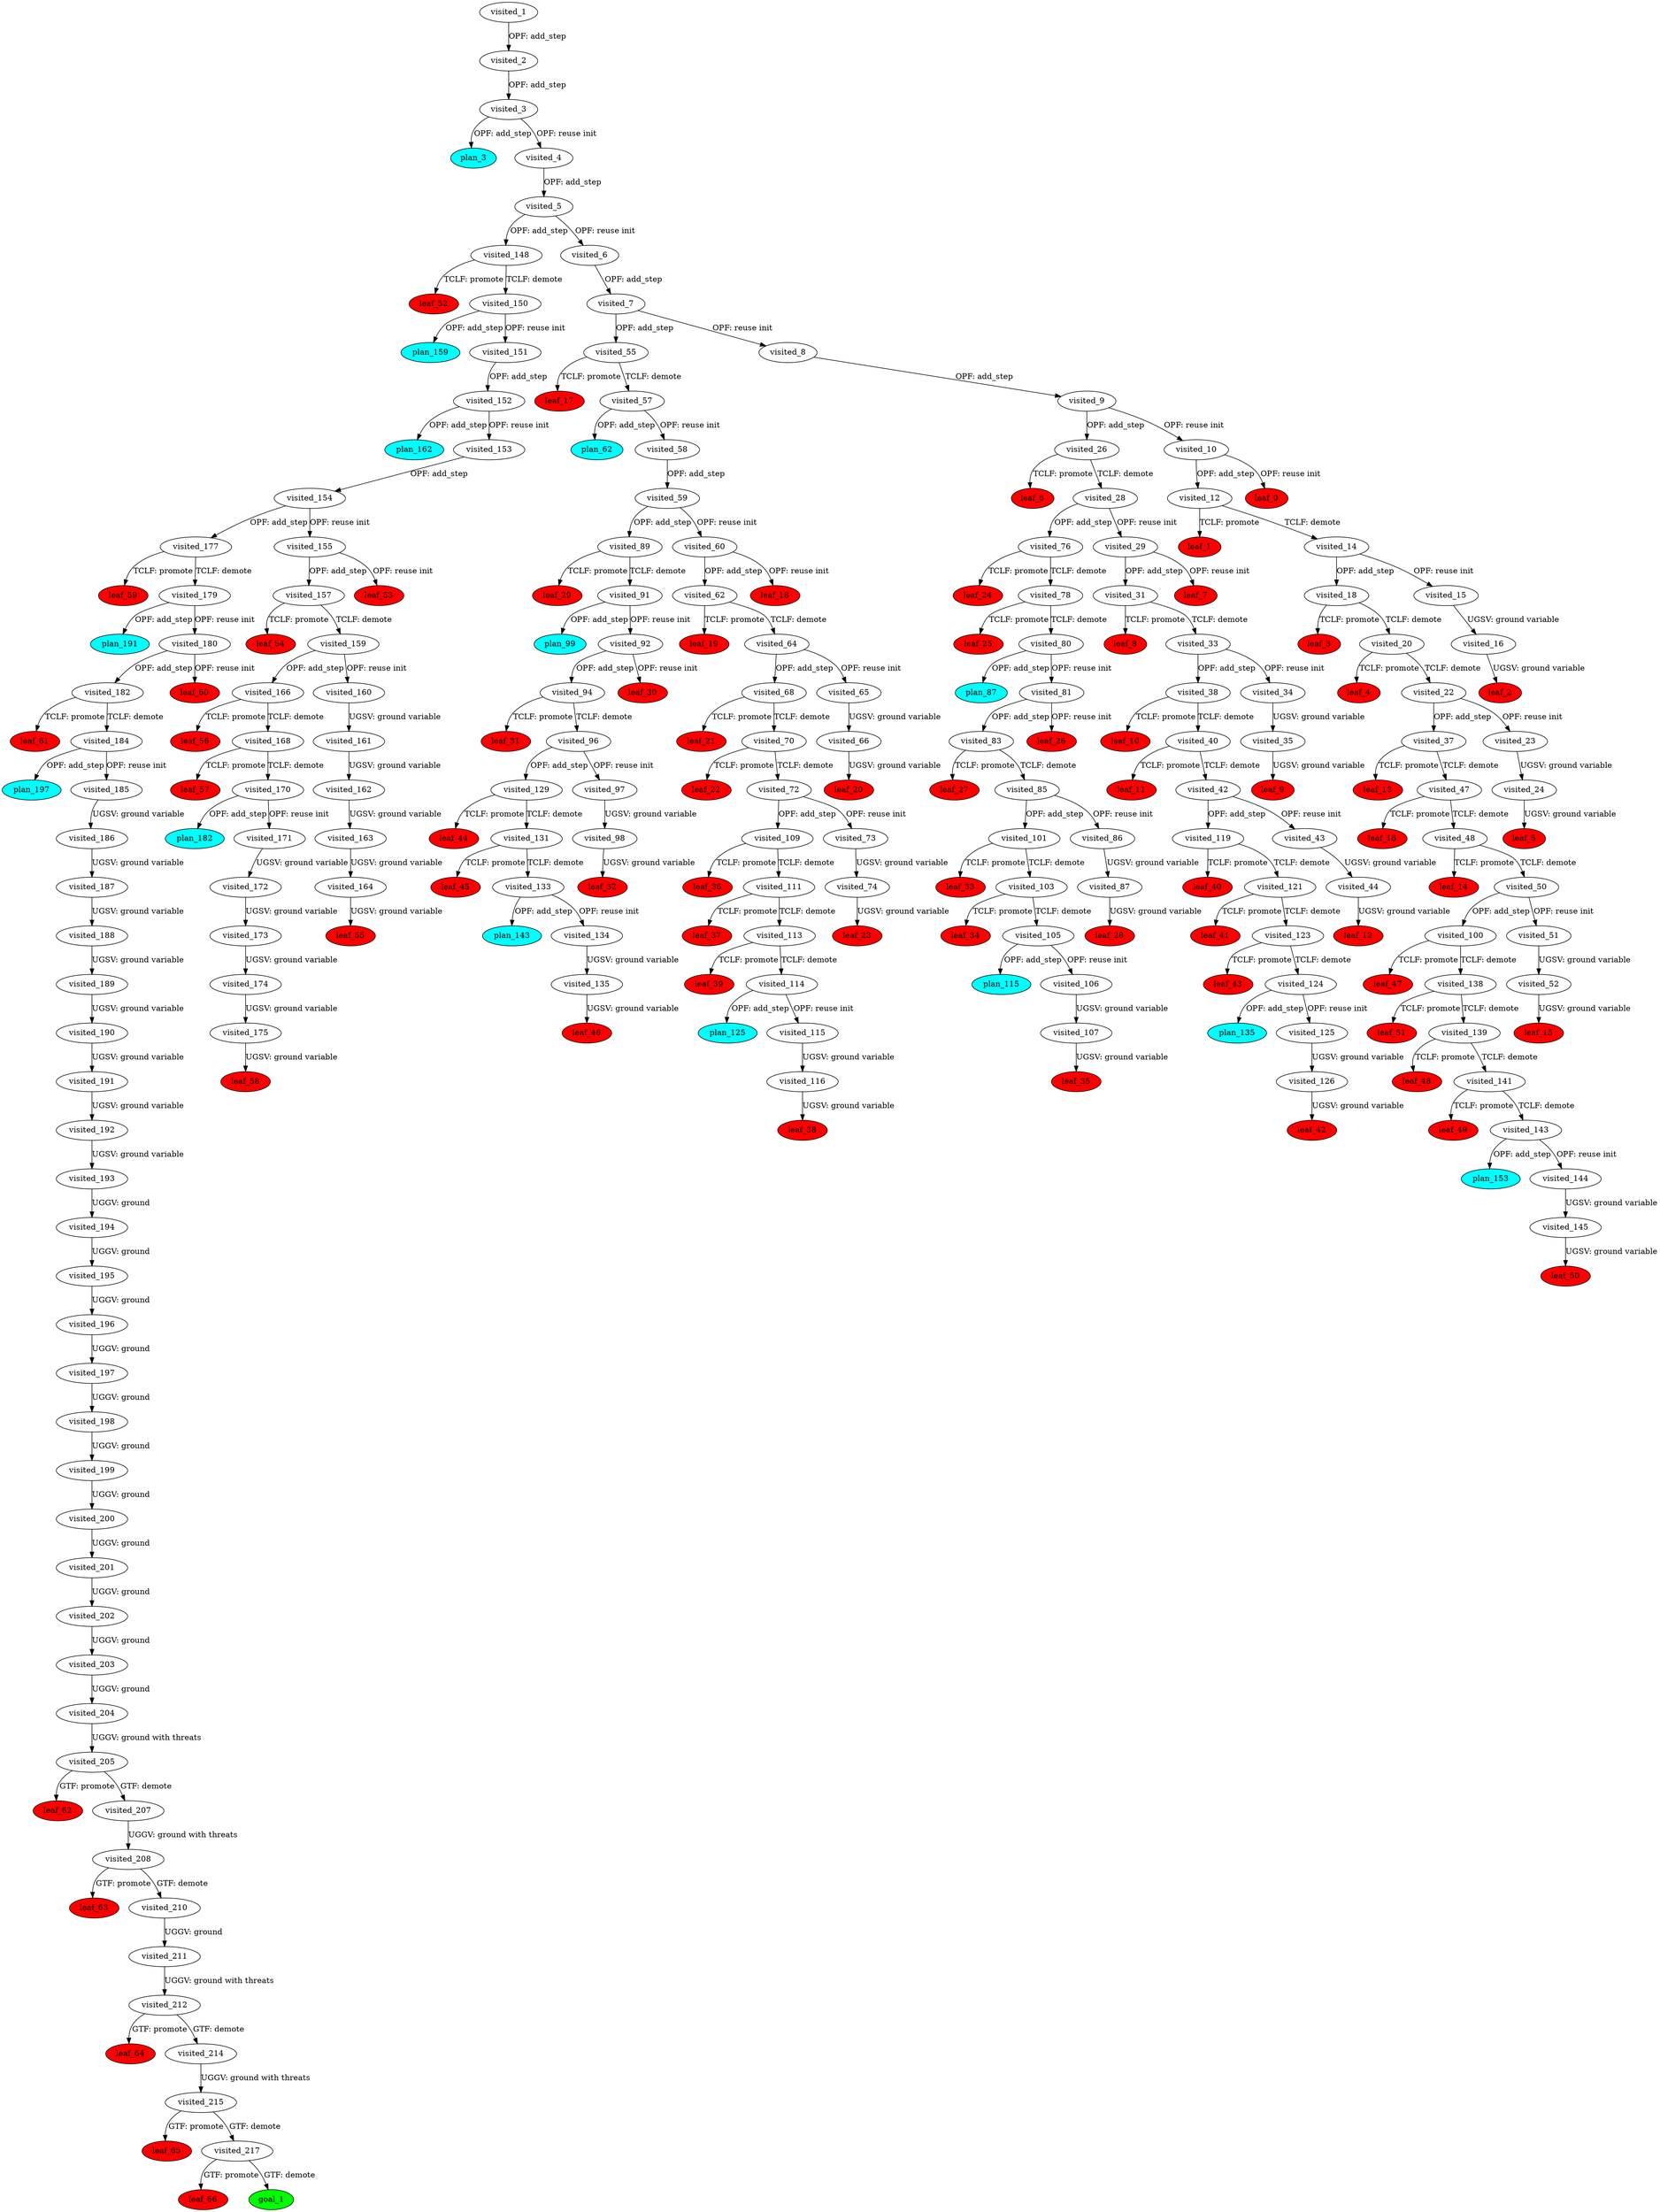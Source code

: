 digraph {
	"89f783b4-2c7e-63ee-b2d2-5915c3a07e47" [label=plan_0 fillcolor=cyan style=filled]
	"89f783b4-2c7e-63ee-b2d2-5915c3a07e47" [label=visited_1 fillcolor=white style=filled]
	"f2804c8b-3a15-5c7b-39f5-08b9101ec3bf" [label=plan_1 fillcolor=cyan style=filled]
	"89f783b4-2c7e-63ee-b2d2-5915c3a07e47" -> "f2804c8b-3a15-5c7b-39f5-08b9101ec3bf" [label="OPF: add_step"]
	"f2804c8b-3a15-5c7b-39f5-08b9101ec3bf" [label=visited_2 fillcolor=white style=filled]
	"3570cb7a-344d-fa23-f720-977003aa55f0" [label=plan_2 fillcolor=cyan style=filled]
	"f2804c8b-3a15-5c7b-39f5-08b9101ec3bf" -> "3570cb7a-344d-fa23-f720-977003aa55f0" [label="OPF: add_step"]
	"3570cb7a-344d-fa23-f720-977003aa55f0" [label=visited_3 fillcolor=white style=filled]
	"55125f35-d679-beda-c6e5-236b0dda24e2" [label=plan_3 fillcolor=cyan style=filled]
	"3570cb7a-344d-fa23-f720-977003aa55f0" -> "55125f35-d679-beda-c6e5-236b0dda24e2" [label="OPF: add_step"]
	"917f6c00-b08c-2cff-694b-6fabc1dcce9e" [label=plan_4 fillcolor=cyan style=filled]
	"3570cb7a-344d-fa23-f720-977003aa55f0" -> "917f6c00-b08c-2cff-694b-6fabc1dcce9e" [label="OPF: reuse init"]
	"917f6c00-b08c-2cff-694b-6fabc1dcce9e" [label=visited_4 fillcolor=white style=filled]
	"4aa6ce1b-d453-f77a-1464-571d9a066c3c" [label=plan_5 fillcolor=cyan style=filled]
	"917f6c00-b08c-2cff-694b-6fabc1dcce9e" -> "4aa6ce1b-d453-f77a-1464-571d9a066c3c" [label="OPF: add_step"]
	"4aa6ce1b-d453-f77a-1464-571d9a066c3c" [label=visited_5 fillcolor=white style=filled]
	"a4defb67-6f53-6f09-b21f-75c4e0cdb028" [label=plan_6 fillcolor=cyan style=filled]
	"4aa6ce1b-d453-f77a-1464-571d9a066c3c" -> "a4defb67-6f53-6f09-b21f-75c4e0cdb028" [label="OPF: add_step"]
	"22e3ea02-9336-c8fd-13f9-41431da9f861" [label=plan_7 fillcolor=cyan style=filled]
	"4aa6ce1b-d453-f77a-1464-571d9a066c3c" -> "22e3ea02-9336-c8fd-13f9-41431da9f861" [label="OPF: reuse init"]
	"22e3ea02-9336-c8fd-13f9-41431da9f861" [label=visited_6 fillcolor=white style=filled]
	"980f9720-34a9-6b12-345a-b98d648c8ee1" [label=plan_8 fillcolor=cyan style=filled]
	"22e3ea02-9336-c8fd-13f9-41431da9f861" -> "980f9720-34a9-6b12-345a-b98d648c8ee1" [label="OPF: add_step"]
	"980f9720-34a9-6b12-345a-b98d648c8ee1" [label=visited_7 fillcolor=white style=filled]
	"c1dd2854-d72e-6bb4-ada0-20866fd806d8" [label=plan_9 fillcolor=cyan style=filled]
	"980f9720-34a9-6b12-345a-b98d648c8ee1" -> "c1dd2854-d72e-6bb4-ada0-20866fd806d8" [label="OPF: add_step"]
	"69d2f613-5696-b564-61bc-bd24fdd84eae" [label=plan_10 fillcolor=cyan style=filled]
	"980f9720-34a9-6b12-345a-b98d648c8ee1" -> "69d2f613-5696-b564-61bc-bd24fdd84eae" [label="OPF: reuse init"]
	"69d2f613-5696-b564-61bc-bd24fdd84eae" [label=visited_8 fillcolor=white style=filled]
	"671ea1f8-5fbd-173b-a2e9-0a6678ab49ef" [label=plan_11 fillcolor=cyan style=filled]
	"69d2f613-5696-b564-61bc-bd24fdd84eae" -> "671ea1f8-5fbd-173b-a2e9-0a6678ab49ef" [label="OPF: add_step"]
	"671ea1f8-5fbd-173b-a2e9-0a6678ab49ef" [label=visited_9 fillcolor=white style=filled]
	"b651c3eb-cce9-fcb8-b580-f2fa80d9f5c0" [label=plan_12 fillcolor=cyan style=filled]
	"671ea1f8-5fbd-173b-a2e9-0a6678ab49ef" -> "b651c3eb-cce9-fcb8-b580-f2fa80d9f5c0" [label="OPF: add_step"]
	"372d1ae3-0306-a61b-5699-705ec7328ff5" [label=plan_13 fillcolor=cyan style=filled]
	"671ea1f8-5fbd-173b-a2e9-0a6678ab49ef" -> "372d1ae3-0306-a61b-5699-705ec7328ff5" [label="OPF: reuse init"]
	"372d1ae3-0306-a61b-5699-705ec7328ff5" [label=visited_10 fillcolor=white style=filled]
	"81028a4b-34fb-1098-84d5-6a400a7789a7" [label=plan_14 fillcolor=cyan style=filled]
	"372d1ae3-0306-a61b-5699-705ec7328ff5" -> "81028a4b-34fb-1098-84d5-6a400a7789a7" [label="OPF: add_step"]
	"b4f9e766-d967-8f66-49bb-df7576902aa1" [label=plan_15 fillcolor=cyan style=filled]
	"372d1ae3-0306-a61b-5699-705ec7328ff5" -> "b4f9e766-d967-8f66-49bb-df7576902aa1" [label="OPF: reuse init"]
	"b4f9e766-d967-8f66-49bb-df7576902aa1" [label=visited_11 fillcolor=white style=filled]
	"b4f9e766-d967-8f66-49bb-df7576902aa1" [label=leaf_0 fillcolor=red style=filled]
	"81028a4b-34fb-1098-84d5-6a400a7789a7" [label=visited_12 fillcolor=white style=filled]
	"d457c874-0e23-8ca5-1f8b-b7be01cb8898" [label=plan_16 fillcolor=cyan style=filled]
	"81028a4b-34fb-1098-84d5-6a400a7789a7" -> "d457c874-0e23-8ca5-1f8b-b7be01cb8898" [label="TCLF: promote"]
	"a63a716d-7701-d04e-f4ed-d8e9ab2e14d7" [label=plan_17 fillcolor=cyan style=filled]
	"81028a4b-34fb-1098-84d5-6a400a7789a7" -> "a63a716d-7701-d04e-f4ed-d8e9ab2e14d7" [label="TCLF: demote"]
	"d457c874-0e23-8ca5-1f8b-b7be01cb8898" [label=visited_13 fillcolor=white style=filled]
	"d457c874-0e23-8ca5-1f8b-b7be01cb8898" [label=leaf_1 fillcolor=red style=filled]
	"a63a716d-7701-d04e-f4ed-d8e9ab2e14d7" [label=visited_14 fillcolor=white style=filled]
	"d59c4f54-a126-c044-91bf-fd694a3bc318" [label=plan_18 fillcolor=cyan style=filled]
	"a63a716d-7701-d04e-f4ed-d8e9ab2e14d7" -> "d59c4f54-a126-c044-91bf-fd694a3bc318" [label="OPF: add_step"]
	"e465c659-0727-dbad-ed4c-9daea6160c54" [label=plan_19 fillcolor=cyan style=filled]
	"a63a716d-7701-d04e-f4ed-d8e9ab2e14d7" -> "e465c659-0727-dbad-ed4c-9daea6160c54" [label="OPF: reuse init"]
	"e465c659-0727-dbad-ed4c-9daea6160c54" [label=visited_15 fillcolor=white style=filled]
	"9dcf573f-8322-be21-b337-80a712ee6cba" [label=plan_20 fillcolor=cyan style=filled]
	"e465c659-0727-dbad-ed4c-9daea6160c54" -> "9dcf573f-8322-be21-b337-80a712ee6cba" [label="UGSV: ground variable"]
	"9dcf573f-8322-be21-b337-80a712ee6cba" [label=visited_16 fillcolor=white style=filled]
	"d07434b1-9b62-269d-ded0-fc74394a6fdc" [label=plan_21 fillcolor=cyan style=filled]
	"9dcf573f-8322-be21-b337-80a712ee6cba" -> "d07434b1-9b62-269d-ded0-fc74394a6fdc" [label="UGSV: ground variable"]
	"d07434b1-9b62-269d-ded0-fc74394a6fdc" [label=visited_17 fillcolor=white style=filled]
	"d07434b1-9b62-269d-ded0-fc74394a6fdc" [label=leaf_2 fillcolor=red style=filled]
	"d59c4f54-a126-c044-91bf-fd694a3bc318" [label=visited_18 fillcolor=white style=filled]
	"68c55dd7-6f42-3a5d-66b7-989affa1a0bd" [label=plan_22 fillcolor=cyan style=filled]
	"d59c4f54-a126-c044-91bf-fd694a3bc318" -> "68c55dd7-6f42-3a5d-66b7-989affa1a0bd" [label="TCLF: promote"]
	"43faa260-25a8-f2a9-51bc-cc715b705f3d" [label=plan_23 fillcolor=cyan style=filled]
	"d59c4f54-a126-c044-91bf-fd694a3bc318" -> "43faa260-25a8-f2a9-51bc-cc715b705f3d" [label="TCLF: demote"]
	"68c55dd7-6f42-3a5d-66b7-989affa1a0bd" [label=visited_19 fillcolor=white style=filled]
	"68c55dd7-6f42-3a5d-66b7-989affa1a0bd" [label=leaf_3 fillcolor=red style=filled]
	"43faa260-25a8-f2a9-51bc-cc715b705f3d" [label=visited_20 fillcolor=white style=filled]
	"5c497c48-fdef-efff-8ff0-fd31842b13ce" [label=plan_24 fillcolor=cyan style=filled]
	"43faa260-25a8-f2a9-51bc-cc715b705f3d" -> "5c497c48-fdef-efff-8ff0-fd31842b13ce" [label="TCLF: promote"]
	"3f001835-0832-d1e7-392c-5da2fa691598" [label=plan_25 fillcolor=cyan style=filled]
	"43faa260-25a8-f2a9-51bc-cc715b705f3d" -> "3f001835-0832-d1e7-392c-5da2fa691598" [label="TCLF: demote"]
	"5c497c48-fdef-efff-8ff0-fd31842b13ce" [label=visited_21 fillcolor=white style=filled]
	"5c497c48-fdef-efff-8ff0-fd31842b13ce" [label=leaf_4 fillcolor=red style=filled]
	"3f001835-0832-d1e7-392c-5da2fa691598" [label=visited_22 fillcolor=white style=filled]
	"da436f62-8d16-8ee2-6d72-225a488950b6" [label=plan_26 fillcolor=cyan style=filled]
	"3f001835-0832-d1e7-392c-5da2fa691598" -> "da436f62-8d16-8ee2-6d72-225a488950b6" [label="OPF: add_step"]
	"1c041db0-458d-111f-44f6-f01c8aa2e010" [label=plan_27 fillcolor=cyan style=filled]
	"3f001835-0832-d1e7-392c-5da2fa691598" -> "1c041db0-458d-111f-44f6-f01c8aa2e010" [label="OPF: reuse init"]
	"1c041db0-458d-111f-44f6-f01c8aa2e010" [label=visited_23 fillcolor=white style=filled]
	"3b10a133-5e2d-cc87-2085-63814fbe8ea4" [label=plan_28 fillcolor=cyan style=filled]
	"1c041db0-458d-111f-44f6-f01c8aa2e010" -> "3b10a133-5e2d-cc87-2085-63814fbe8ea4" [label="UGSV: ground variable"]
	"3b10a133-5e2d-cc87-2085-63814fbe8ea4" [label=visited_24 fillcolor=white style=filled]
	"8d47d520-e873-13da-2b6c-632ce924da39" [label=plan_29 fillcolor=cyan style=filled]
	"3b10a133-5e2d-cc87-2085-63814fbe8ea4" -> "8d47d520-e873-13da-2b6c-632ce924da39" [label="UGSV: ground variable"]
	"8d47d520-e873-13da-2b6c-632ce924da39" [label=visited_25 fillcolor=white style=filled]
	"8d47d520-e873-13da-2b6c-632ce924da39" [label=leaf_5 fillcolor=red style=filled]
	"b651c3eb-cce9-fcb8-b580-f2fa80d9f5c0" [label=visited_26 fillcolor=white style=filled]
	"8814892e-7eb2-f1e9-d203-1bbcece16f93" [label=plan_30 fillcolor=cyan style=filled]
	"b651c3eb-cce9-fcb8-b580-f2fa80d9f5c0" -> "8814892e-7eb2-f1e9-d203-1bbcece16f93" [label="TCLF: promote"]
	"f0587d8d-32f5-1798-7cf0-8e50fc648402" [label=plan_31 fillcolor=cyan style=filled]
	"b651c3eb-cce9-fcb8-b580-f2fa80d9f5c0" -> "f0587d8d-32f5-1798-7cf0-8e50fc648402" [label="TCLF: demote"]
	"8814892e-7eb2-f1e9-d203-1bbcece16f93" [label=visited_27 fillcolor=white style=filled]
	"8814892e-7eb2-f1e9-d203-1bbcece16f93" [label=leaf_6 fillcolor=red style=filled]
	"f0587d8d-32f5-1798-7cf0-8e50fc648402" [label=visited_28 fillcolor=white style=filled]
	"453dc56c-d9c2-bee7-97fb-d9bd5fa03efc" [label=plan_32 fillcolor=cyan style=filled]
	"f0587d8d-32f5-1798-7cf0-8e50fc648402" -> "453dc56c-d9c2-bee7-97fb-d9bd5fa03efc" [label="OPF: add_step"]
	"e46b9e46-146e-79fc-fc8f-bdbc0d41c4f9" [label=plan_33 fillcolor=cyan style=filled]
	"f0587d8d-32f5-1798-7cf0-8e50fc648402" -> "e46b9e46-146e-79fc-fc8f-bdbc0d41c4f9" [label="OPF: reuse init"]
	"e46b9e46-146e-79fc-fc8f-bdbc0d41c4f9" [label=visited_29 fillcolor=white style=filled]
	"94f31929-669b-7aed-b531-51e37fb17b03" [label=plan_34 fillcolor=cyan style=filled]
	"e46b9e46-146e-79fc-fc8f-bdbc0d41c4f9" -> "94f31929-669b-7aed-b531-51e37fb17b03" [label="OPF: add_step"]
	"2b8f7bed-04ec-b63c-cfc5-8193f09df7bf" [label=plan_35 fillcolor=cyan style=filled]
	"e46b9e46-146e-79fc-fc8f-bdbc0d41c4f9" -> "2b8f7bed-04ec-b63c-cfc5-8193f09df7bf" [label="OPF: reuse init"]
	"2b8f7bed-04ec-b63c-cfc5-8193f09df7bf" [label=visited_30 fillcolor=white style=filled]
	"2b8f7bed-04ec-b63c-cfc5-8193f09df7bf" [label=leaf_7 fillcolor=red style=filled]
	"94f31929-669b-7aed-b531-51e37fb17b03" [label=visited_31 fillcolor=white style=filled]
	"c0fd11cc-6b6c-43f9-c3e7-56c7234f6521" [label=plan_36 fillcolor=cyan style=filled]
	"94f31929-669b-7aed-b531-51e37fb17b03" -> "c0fd11cc-6b6c-43f9-c3e7-56c7234f6521" [label="TCLF: promote"]
	"fa2696cc-1204-3841-fcb5-da8c54f1d518" [label=plan_37 fillcolor=cyan style=filled]
	"94f31929-669b-7aed-b531-51e37fb17b03" -> "fa2696cc-1204-3841-fcb5-da8c54f1d518" [label="TCLF: demote"]
	"c0fd11cc-6b6c-43f9-c3e7-56c7234f6521" [label=visited_32 fillcolor=white style=filled]
	"c0fd11cc-6b6c-43f9-c3e7-56c7234f6521" [label=leaf_8 fillcolor=red style=filled]
	"fa2696cc-1204-3841-fcb5-da8c54f1d518" [label=visited_33 fillcolor=white style=filled]
	"5007de09-52fd-cdb7-f80b-f7792277fc64" [label=plan_38 fillcolor=cyan style=filled]
	"fa2696cc-1204-3841-fcb5-da8c54f1d518" -> "5007de09-52fd-cdb7-f80b-f7792277fc64" [label="OPF: add_step"]
	"ecba923d-c97d-100a-aa95-bc022994894a" [label=plan_39 fillcolor=cyan style=filled]
	"fa2696cc-1204-3841-fcb5-da8c54f1d518" -> "ecba923d-c97d-100a-aa95-bc022994894a" [label="OPF: reuse init"]
	"ecba923d-c97d-100a-aa95-bc022994894a" [label=visited_34 fillcolor=white style=filled]
	"df450315-0b3f-4b7e-e3db-78f1d28cc180" [label=plan_40 fillcolor=cyan style=filled]
	"ecba923d-c97d-100a-aa95-bc022994894a" -> "df450315-0b3f-4b7e-e3db-78f1d28cc180" [label="UGSV: ground variable"]
	"df450315-0b3f-4b7e-e3db-78f1d28cc180" [label=visited_35 fillcolor=white style=filled]
	"7b87df44-2ca9-213d-c253-f5d18f5853e9" [label=plan_41 fillcolor=cyan style=filled]
	"df450315-0b3f-4b7e-e3db-78f1d28cc180" -> "7b87df44-2ca9-213d-c253-f5d18f5853e9" [label="UGSV: ground variable"]
	"7b87df44-2ca9-213d-c253-f5d18f5853e9" [label=visited_36 fillcolor=white style=filled]
	"7b87df44-2ca9-213d-c253-f5d18f5853e9" [label=leaf_9 fillcolor=red style=filled]
	"da436f62-8d16-8ee2-6d72-225a488950b6" [label=visited_37 fillcolor=white style=filled]
	"6deba9c5-b087-634e-19f6-8b3ebd7150eb" [label=plan_42 fillcolor=cyan style=filled]
	"da436f62-8d16-8ee2-6d72-225a488950b6" -> "6deba9c5-b087-634e-19f6-8b3ebd7150eb" [label="TCLF: promote"]
	"b6994944-7ab5-85a9-c21c-4b9eb8511af3" [label=plan_43 fillcolor=cyan style=filled]
	"da436f62-8d16-8ee2-6d72-225a488950b6" -> "b6994944-7ab5-85a9-c21c-4b9eb8511af3" [label="TCLF: demote"]
	"5007de09-52fd-cdb7-f80b-f7792277fc64" [label=visited_38 fillcolor=white style=filled]
	"15397870-7685-d1d1-f98c-3a4bbd5849a3" [label=plan_44 fillcolor=cyan style=filled]
	"5007de09-52fd-cdb7-f80b-f7792277fc64" -> "15397870-7685-d1d1-f98c-3a4bbd5849a3" [label="TCLF: promote"]
	"65840979-863b-7072-0798-0967c9b56d05" [label=plan_45 fillcolor=cyan style=filled]
	"5007de09-52fd-cdb7-f80b-f7792277fc64" -> "65840979-863b-7072-0798-0967c9b56d05" [label="TCLF: demote"]
	"15397870-7685-d1d1-f98c-3a4bbd5849a3" [label=visited_39 fillcolor=white style=filled]
	"15397870-7685-d1d1-f98c-3a4bbd5849a3" [label=leaf_10 fillcolor=red style=filled]
	"65840979-863b-7072-0798-0967c9b56d05" [label=visited_40 fillcolor=white style=filled]
	"c25479da-937b-705b-d7b2-ec5364fe39ab" [label=plan_46 fillcolor=cyan style=filled]
	"65840979-863b-7072-0798-0967c9b56d05" -> "c25479da-937b-705b-d7b2-ec5364fe39ab" [label="TCLF: promote"]
	"9a074882-72b2-fe04-46e4-52ffdd40ff1c" [label=plan_47 fillcolor=cyan style=filled]
	"65840979-863b-7072-0798-0967c9b56d05" -> "9a074882-72b2-fe04-46e4-52ffdd40ff1c" [label="TCLF: demote"]
	"c25479da-937b-705b-d7b2-ec5364fe39ab" [label=visited_41 fillcolor=white style=filled]
	"c25479da-937b-705b-d7b2-ec5364fe39ab" [label=leaf_11 fillcolor=red style=filled]
	"9a074882-72b2-fe04-46e4-52ffdd40ff1c" [label=visited_42 fillcolor=white style=filled]
	"b5c6981f-8d16-86fe-eb9a-a08e3f588fe2" [label=plan_48 fillcolor=cyan style=filled]
	"9a074882-72b2-fe04-46e4-52ffdd40ff1c" -> "b5c6981f-8d16-86fe-eb9a-a08e3f588fe2" [label="OPF: add_step"]
	"bd0842ab-6a0b-b10a-bcbb-c199e3c5c7fc" [label=plan_49 fillcolor=cyan style=filled]
	"9a074882-72b2-fe04-46e4-52ffdd40ff1c" -> "bd0842ab-6a0b-b10a-bcbb-c199e3c5c7fc" [label="OPF: reuse init"]
	"bd0842ab-6a0b-b10a-bcbb-c199e3c5c7fc" [label=visited_43 fillcolor=white style=filled]
	"63695b04-17cb-7f82-7567-4c73f45a59d1" [label=plan_50 fillcolor=cyan style=filled]
	"bd0842ab-6a0b-b10a-bcbb-c199e3c5c7fc" -> "63695b04-17cb-7f82-7567-4c73f45a59d1" [label="UGSV: ground variable"]
	"63695b04-17cb-7f82-7567-4c73f45a59d1" [label=visited_44 fillcolor=white style=filled]
	"80eb1072-1a36-a87c-09da-2264f785ccdd" [label=plan_51 fillcolor=cyan style=filled]
	"63695b04-17cb-7f82-7567-4c73f45a59d1" -> "80eb1072-1a36-a87c-09da-2264f785ccdd" [label="UGSV: ground variable"]
	"80eb1072-1a36-a87c-09da-2264f785ccdd" [label=visited_45 fillcolor=white style=filled]
	"80eb1072-1a36-a87c-09da-2264f785ccdd" [label=leaf_12 fillcolor=red style=filled]
	"6deba9c5-b087-634e-19f6-8b3ebd7150eb" [label=visited_46 fillcolor=white style=filled]
	"6deba9c5-b087-634e-19f6-8b3ebd7150eb" [label=leaf_13 fillcolor=red style=filled]
	"b6994944-7ab5-85a9-c21c-4b9eb8511af3" [label=visited_47 fillcolor=white style=filled]
	"d7cf1287-2b77-6766-dcec-52f75907013b" [label=plan_52 fillcolor=cyan style=filled]
	"b6994944-7ab5-85a9-c21c-4b9eb8511af3" -> "d7cf1287-2b77-6766-dcec-52f75907013b" [label="TCLF: promote"]
	"5e08dbdf-41a0-9fa0-839f-b9a07e452ada" [label=plan_53 fillcolor=cyan style=filled]
	"b6994944-7ab5-85a9-c21c-4b9eb8511af3" -> "5e08dbdf-41a0-9fa0-839f-b9a07e452ada" [label="TCLF: demote"]
	"5e08dbdf-41a0-9fa0-839f-b9a07e452ada" [label=visited_48 fillcolor=white style=filled]
	"7169ceb8-24b2-4f7d-1ebc-5bcab5c52fe9" [label=plan_54 fillcolor=cyan style=filled]
	"5e08dbdf-41a0-9fa0-839f-b9a07e452ada" -> "7169ceb8-24b2-4f7d-1ebc-5bcab5c52fe9" [label="TCLF: promote"]
	"00adeb35-1033-fb66-b44a-90eabb521f96" [label=plan_55 fillcolor=cyan style=filled]
	"5e08dbdf-41a0-9fa0-839f-b9a07e452ada" -> "00adeb35-1033-fb66-b44a-90eabb521f96" [label="TCLF: demote"]
	"7169ceb8-24b2-4f7d-1ebc-5bcab5c52fe9" [label=visited_49 fillcolor=white style=filled]
	"7169ceb8-24b2-4f7d-1ebc-5bcab5c52fe9" [label=leaf_14 fillcolor=red style=filled]
	"00adeb35-1033-fb66-b44a-90eabb521f96" [label=visited_50 fillcolor=white style=filled]
	"b3f7b205-a8ab-9b2c-e439-67325ecc3147" [label=plan_56 fillcolor=cyan style=filled]
	"00adeb35-1033-fb66-b44a-90eabb521f96" -> "b3f7b205-a8ab-9b2c-e439-67325ecc3147" [label="OPF: add_step"]
	"733637e2-66d6-9d40-92f9-76e093898784" [label=plan_57 fillcolor=cyan style=filled]
	"00adeb35-1033-fb66-b44a-90eabb521f96" -> "733637e2-66d6-9d40-92f9-76e093898784" [label="OPF: reuse init"]
	"733637e2-66d6-9d40-92f9-76e093898784" [label=visited_51 fillcolor=white style=filled]
	"3fa2cbde-c6e4-fc04-c063-25c82a586691" [label=plan_58 fillcolor=cyan style=filled]
	"733637e2-66d6-9d40-92f9-76e093898784" -> "3fa2cbde-c6e4-fc04-c063-25c82a586691" [label="UGSV: ground variable"]
	"3fa2cbde-c6e4-fc04-c063-25c82a586691" [label=visited_52 fillcolor=white style=filled]
	"b1581c35-12a4-883d-a67d-380cdc5c3dff" [label=plan_59 fillcolor=cyan style=filled]
	"3fa2cbde-c6e4-fc04-c063-25c82a586691" -> "b1581c35-12a4-883d-a67d-380cdc5c3dff" [label="UGSV: ground variable"]
	"b1581c35-12a4-883d-a67d-380cdc5c3dff" [label=visited_53 fillcolor=white style=filled]
	"b1581c35-12a4-883d-a67d-380cdc5c3dff" [label=leaf_15 fillcolor=red style=filled]
	"d7cf1287-2b77-6766-dcec-52f75907013b" [label=visited_54 fillcolor=white style=filled]
	"d7cf1287-2b77-6766-dcec-52f75907013b" [label=leaf_16 fillcolor=red style=filled]
	"c1dd2854-d72e-6bb4-ada0-20866fd806d8" [label=visited_55 fillcolor=white style=filled]
	"7c415774-34c3-334b-0f7a-e27f28314f3d" [label=plan_60 fillcolor=cyan style=filled]
	"c1dd2854-d72e-6bb4-ada0-20866fd806d8" -> "7c415774-34c3-334b-0f7a-e27f28314f3d" [label="TCLF: promote"]
	"1c0c7311-4225-b0ef-6f21-fff288ccdf97" [label=plan_61 fillcolor=cyan style=filled]
	"c1dd2854-d72e-6bb4-ada0-20866fd806d8" -> "1c0c7311-4225-b0ef-6f21-fff288ccdf97" [label="TCLF: demote"]
	"7c415774-34c3-334b-0f7a-e27f28314f3d" [label=visited_56 fillcolor=white style=filled]
	"7c415774-34c3-334b-0f7a-e27f28314f3d" [label=leaf_17 fillcolor=red style=filled]
	"1c0c7311-4225-b0ef-6f21-fff288ccdf97" [label=visited_57 fillcolor=white style=filled]
	"9d8ac05c-8ae8-9090-1fcd-4686ee8be4ab" [label=plan_62 fillcolor=cyan style=filled]
	"1c0c7311-4225-b0ef-6f21-fff288ccdf97" -> "9d8ac05c-8ae8-9090-1fcd-4686ee8be4ab" [label="OPF: add_step"]
	"a21821a9-7c1f-f60d-29d8-ec8a15c64241" [label=plan_63 fillcolor=cyan style=filled]
	"1c0c7311-4225-b0ef-6f21-fff288ccdf97" -> "a21821a9-7c1f-f60d-29d8-ec8a15c64241" [label="OPF: reuse init"]
	"a21821a9-7c1f-f60d-29d8-ec8a15c64241" [label=visited_58 fillcolor=white style=filled]
	"1459e051-36a5-85b5-7812-6b42ae181f26" [label=plan_64 fillcolor=cyan style=filled]
	"a21821a9-7c1f-f60d-29d8-ec8a15c64241" -> "1459e051-36a5-85b5-7812-6b42ae181f26" [label="OPF: add_step"]
	"1459e051-36a5-85b5-7812-6b42ae181f26" [label=visited_59 fillcolor=white style=filled]
	"f1a30eb7-807b-16dc-0121-bbe2c2b2c5d3" [label=plan_65 fillcolor=cyan style=filled]
	"1459e051-36a5-85b5-7812-6b42ae181f26" -> "f1a30eb7-807b-16dc-0121-bbe2c2b2c5d3" [label="OPF: add_step"]
	"8c77302d-8637-6c3b-97e4-3bfb3c50f192" [label=plan_66 fillcolor=cyan style=filled]
	"1459e051-36a5-85b5-7812-6b42ae181f26" -> "8c77302d-8637-6c3b-97e4-3bfb3c50f192" [label="OPF: reuse init"]
	"8c77302d-8637-6c3b-97e4-3bfb3c50f192" [label=visited_60 fillcolor=white style=filled]
	"36d90216-f3d2-8d9f-1a33-b2559c8daa78" [label=plan_67 fillcolor=cyan style=filled]
	"8c77302d-8637-6c3b-97e4-3bfb3c50f192" -> "36d90216-f3d2-8d9f-1a33-b2559c8daa78" [label="OPF: add_step"]
	"b001099f-a269-41b8-a9fb-a94e040f821e" [label=plan_68 fillcolor=cyan style=filled]
	"8c77302d-8637-6c3b-97e4-3bfb3c50f192" -> "b001099f-a269-41b8-a9fb-a94e040f821e" [label="OPF: reuse init"]
	"b001099f-a269-41b8-a9fb-a94e040f821e" [label=visited_61 fillcolor=white style=filled]
	"b001099f-a269-41b8-a9fb-a94e040f821e" [label=leaf_18 fillcolor=red style=filled]
	"36d90216-f3d2-8d9f-1a33-b2559c8daa78" [label=visited_62 fillcolor=white style=filled]
	"bd10d3a4-578f-7686-d29b-6a7433f4cb30" [label=plan_69 fillcolor=cyan style=filled]
	"36d90216-f3d2-8d9f-1a33-b2559c8daa78" -> "bd10d3a4-578f-7686-d29b-6a7433f4cb30" [label="TCLF: promote"]
	"c81f1654-1333-6562-f327-f6296ac9f62b" [label=plan_70 fillcolor=cyan style=filled]
	"36d90216-f3d2-8d9f-1a33-b2559c8daa78" -> "c81f1654-1333-6562-f327-f6296ac9f62b" [label="TCLF: demote"]
	"bd10d3a4-578f-7686-d29b-6a7433f4cb30" [label=visited_63 fillcolor=white style=filled]
	"bd10d3a4-578f-7686-d29b-6a7433f4cb30" [label=leaf_19 fillcolor=red style=filled]
	"c81f1654-1333-6562-f327-f6296ac9f62b" [label=visited_64 fillcolor=white style=filled]
	"aa41f10e-e9e1-fc87-a2b2-fdf63195279d" [label=plan_71 fillcolor=cyan style=filled]
	"c81f1654-1333-6562-f327-f6296ac9f62b" -> "aa41f10e-e9e1-fc87-a2b2-fdf63195279d" [label="OPF: add_step"]
	"b4495fb3-cd3f-97be-9133-6dc0916d8dba" [label=plan_72 fillcolor=cyan style=filled]
	"c81f1654-1333-6562-f327-f6296ac9f62b" -> "b4495fb3-cd3f-97be-9133-6dc0916d8dba" [label="OPF: reuse init"]
	"b4495fb3-cd3f-97be-9133-6dc0916d8dba" [label=visited_65 fillcolor=white style=filled]
	"1e26983d-4a3d-c37a-78b6-0924c02a877a" [label=plan_73 fillcolor=cyan style=filled]
	"b4495fb3-cd3f-97be-9133-6dc0916d8dba" -> "1e26983d-4a3d-c37a-78b6-0924c02a877a" [label="UGSV: ground variable"]
	"1e26983d-4a3d-c37a-78b6-0924c02a877a" [label=visited_66 fillcolor=white style=filled]
	"30611aa9-2154-bc04-b67b-0ed0cf5f753d" [label=plan_74 fillcolor=cyan style=filled]
	"1e26983d-4a3d-c37a-78b6-0924c02a877a" -> "30611aa9-2154-bc04-b67b-0ed0cf5f753d" [label="UGSV: ground variable"]
	"30611aa9-2154-bc04-b67b-0ed0cf5f753d" [label=visited_67 fillcolor=white style=filled]
	"30611aa9-2154-bc04-b67b-0ed0cf5f753d" [label=leaf_20 fillcolor=red style=filled]
	"aa41f10e-e9e1-fc87-a2b2-fdf63195279d" [label=visited_68 fillcolor=white style=filled]
	"e4e148bc-d572-aa9a-8304-2a57dfefe736" [label=plan_75 fillcolor=cyan style=filled]
	"aa41f10e-e9e1-fc87-a2b2-fdf63195279d" -> "e4e148bc-d572-aa9a-8304-2a57dfefe736" [label="TCLF: promote"]
	"0cbd932c-c7a0-6845-715f-da7339dda7f6" [label=plan_76 fillcolor=cyan style=filled]
	"aa41f10e-e9e1-fc87-a2b2-fdf63195279d" -> "0cbd932c-c7a0-6845-715f-da7339dda7f6" [label="TCLF: demote"]
	"e4e148bc-d572-aa9a-8304-2a57dfefe736" [label=visited_69 fillcolor=white style=filled]
	"e4e148bc-d572-aa9a-8304-2a57dfefe736" [label=leaf_21 fillcolor=red style=filled]
	"0cbd932c-c7a0-6845-715f-da7339dda7f6" [label=visited_70 fillcolor=white style=filled]
	"47b7d71a-21b0-e8d8-1243-7fb7e5cdfbf7" [label=plan_77 fillcolor=cyan style=filled]
	"0cbd932c-c7a0-6845-715f-da7339dda7f6" -> "47b7d71a-21b0-e8d8-1243-7fb7e5cdfbf7" [label="TCLF: promote"]
	"1e939cdd-ffbf-a5c5-7d75-83acf985d76a" [label=plan_78 fillcolor=cyan style=filled]
	"0cbd932c-c7a0-6845-715f-da7339dda7f6" -> "1e939cdd-ffbf-a5c5-7d75-83acf985d76a" [label="TCLF: demote"]
	"47b7d71a-21b0-e8d8-1243-7fb7e5cdfbf7" [label=visited_71 fillcolor=white style=filled]
	"47b7d71a-21b0-e8d8-1243-7fb7e5cdfbf7" [label=leaf_22 fillcolor=red style=filled]
	"1e939cdd-ffbf-a5c5-7d75-83acf985d76a" [label=visited_72 fillcolor=white style=filled]
	"df64dd96-d692-fedb-0f4b-ebaeec7e32b7" [label=plan_79 fillcolor=cyan style=filled]
	"1e939cdd-ffbf-a5c5-7d75-83acf985d76a" -> "df64dd96-d692-fedb-0f4b-ebaeec7e32b7" [label="OPF: add_step"]
	"82e2da87-72eb-0da4-380e-0d0966fdf9a6" [label=plan_80 fillcolor=cyan style=filled]
	"1e939cdd-ffbf-a5c5-7d75-83acf985d76a" -> "82e2da87-72eb-0da4-380e-0d0966fdf9a6" [label="OPF: reuse init"]
	"82e2da87-72eb-0da4-380e-0d0966fdf9a6" [label=visited_73 fillcolor=white style=filled]
	"16b26782-3fc9-a4f6-bd07-bf8a8ada7d54" [label=plan_81 fillcolor=cyan style=filled]
	"82e2da87-72eb-0da4-380e-0d0966fdf9a6" -> "16b26782-3fc9-a4f6-bd07-bf8a8ada7d54" [label="UGSV: ground variable"]
	"16b26782-3fc9-a4f6-bd07-bf8a8ada7d54" [label=visited_74 fillcolor=white style=filled]
	"1a465b19-7be4-a79c-6bcc-b5126dca7000" [label=plan_82 fillcolor=cyan style=filled]
	"16b26782-3fc9-a4f6-bd07-bf8a8ada7d54" -> "1a465b19-7be4-a79c-6bcc-b5126dca7000" [label="UGSV: ground variable"]
	"1a465b19-7be4-a79c-6bcc-b5126dca7000" [label=visited_75 fillcolor=white style=filled]
	"1a465b19-7be4-a79c-6bcc-b5126dca7000" [label=leaf_23 fillcolor=red style=filled]
	"453dc56c-d9c2-bee7-97fb-d9bd5fa03efc" [label=visited_76 fillcolor=white style=filled]
	"8fd8d886-3363-a9d8-3962-07ded4cef29d" [label=plan_83 fillcolor=cyan style=filled]
	"453dc56c-d9c2-bee7-97fb-d9bd5fa03efc" -> "8fd8d886-3363-a9d8-3962-07ded4cef29d" [label="TCLF: promote"]
	"6da99f72-b7b3-7a0d-c2dd-733931094e45" [label=plan_84 fillcolor=cyan style=filled]
	"453dc56c-d9c2-bee7-97fb-d9bd5fa03efc" -> "6da99f72-b7b3-7a0d-c2dd-733931094e45" [label="TCLF: demote"]
	"8fd8d886-3363-a9d8-3962-07ded4cef29d" [label=visited_77 fillcolor=white style=filled]
	"8fd8d886-3363-a9d8-3962-07ded4cef29d" [label=leaf_24 fillcolor=red style=filled]
	"6da99f72-b7b3-7a0d-c2dd-733931094e45" [label=visited_78 fillcolor=white style=filled]
	"d4fffc41-c787-69fe-b538-2098be044ca4" [label=plan_85 fillcolor=cyan style=filled]
	"6da99f72-b7b3-7a0d-c2dd-733931094e45" -> "d4fffc41-c787-69fe-b538-2098be044ca4" [label="TCLF: promote"]
	"5b2f4a56-aa89-3976-d5b9-074e43154732" [label=plan_86 fillcolor=cyan style=filled]
	"6da99f72-b7b3-7a0d-c2dd-733931094e45" -> "5b2f4a56-aa89-3976-d5b9-074e43154732" [label="TCLF: demote"]
	"d4fffc41-c787-69fe-b538-2098be044ca4" [label=visited_79 fillcolor=white style=filled]
	"d4fffc41-c787-69fe-b538-2098be044ca4" [label=leaf_25 fillcolor=red style=filled]
	"5b2f4a56-aa89-3976-d5b9-074e43154732" [label=visited_80 fillcolor=white style=filled]
	"d6686747-b399-99f5-4fb5-22cba9758d61" [label=plan_87 fillcolor=cyan style=filled]
	"5b2f4a56-aa89-3976-d5b9-074e43154732" -> "d6686747-b399-99f5-4fb5-22cba9758d61" [label="OPF: add_step"]
	"98e2c41c-5914-3a12-f335-7669a617594c" [label=plan_88 fillcolor=cyan style=filled]
	"5b2f4a56-aa89-3976-d5b9-074e43154732" -> "98e2c41c-5914-3a12-f335-7669a617594c" [label="OPF: reuse init"]
	"98e2c41c-5914-3a12-f335-7669a617594c" [label=visited_81 fillcolor=white style=filled]
	"78302a2f-449a-01d1-965e-c4c80f6aca48" [label=plan_89 fillcolor=cyan style=filled]
	"98e2c41c-5914-3a12-f335-7669a617594c" -> "78302a2f-449a-01d1-965e-c4c80f6aca48" [label="OPF: add_step"]
	"77278d37-8902-1f31-98b5-78330c130578" [label=plan_90 fillcolor=cyan style=filled]
	"98e2c41c-5914-3a12-f335-7669a617594c" -> "77278d37-8902-1f31-98b5-78330c130578" [label="OPF: reuse init"]
	"77278d37-8902-1f31-98b5-78330c130578" [label=visited_82 fillcolor=white style=filled]
	"77278d37-8902-1f31-98b5-78330c130578" [label=leaf_26 fillcolor=red style=filled]
	"78302a2f-449a-01d1-965e-c4c80f6aca48" [label=visited_83 fillcolor=white style=filled]
	"ff3d419a-55de-0197-fe2e-9b9caba0fbbe" [label=plan_91 fillcolor=cyan style=filled]
	"78302a2f-449a-01d1-965e-c4c80f6aca48" -> "ff3d419a-55de-0197-fe2e-9b9caba0fbbe" [label="TCLF: promote"]
	"fab6c543-c6c7-b60f-6a05-0791f58d1907" [label=plan_92 fillcolor=cyan style=filled]
	"78302a2f-449a-01d1-965e-c4c80f6aca48" -> "fab6c543-c6c7-b60f-6a05-0791f58d1907" [label="TCLF: demote"]
	"ff3d419a-55de-0197-fe2e-9b9caba0fbbe" [label=visited_84 fillcolor=white style=filled]
	"ff3d419a-55de-0197-fe2e-9b9caba0fbbe" [label=leaf_27 fillcolor=red style=filled]
	"fab6c543-c6c7-b60f-6a05-0791f58d1907" [label=visited_85 fillcolor=white style=filled]
	"96668bc2-00ee-9f5d-8d85-724cb3ff26d7" [label=plan_93 fillcolor=cyan style=filled]
	"fab6c543-c6c7-b60f-6a05-0791f58d1907" -> "96668bc2-00ee-9f5d-8d85-724cb3ff26d7" [label="OPF: add_step"]
	"44481e17-6e5d-4152-d7a9-f561fe82e7db" [label=plan_94 fillcolor=cyan style=filled]
	"fab6c543-c6c7-b60f-6a05-0791f58d1907" -> "44481e17-6e5d-4152-d7a9-f561fe82e7db" [label="OPF: reuse init"]
	"44481e17-6e5d-4152-d7a9-f561fe82e7db" [label=visited_86 fillcolor=white style=filled]
	"23870534-99da-929f-4049-6b0b1ee38303" [label=plan_95 fillcolor=cyan style=filled]
	"44481e17-6e5d-4152-d7a9-f561fe82e7db" -> "23870534-99da-929f-4049-6b0b1ee38303" [label="UGSV: ground variable"]
	"23870534-99da-929f-4049-6b0b1ee38303" [label=visited_87 fillcolor=white style=filled]
	"e3b6bf99-8f1c-40c6-1d9f-77b101205134" [label=plan_96 fillcolor=cyan style=filled]
	"23870534-99da-929f-4049-6b0b1ee38303" -> "e3b6bf99-8f1c-40c6-1d9f-77b101205134" [label="UGSV: ground variable"]
	"e3b6bf99-8f1c-40c6-1d9f-77b101205134" [label=visited_88 fillcolor=white style=filled]
	"e3b6bf99-8f1c-40c6-1d9f-77b101205134" [label=leaf_28 fillcolor=red style=filled]
	"f1a30eb7-807b-16dc-0121-bbe2c2b2c5d3" [label=visited_89 fillcolor=white style=filled]
	"15306bba-f72d-9790-be6c-1d2cacd350d8" [label=plan_97 fillcolor=cyan style=filled]
	"f1a30eb7-807b-16dc-0121-bbe2c2b2c5d3" -> "15306bba-f72d-9790-be6c-1d2cacd350d8" [label="TCLF: promote"]
	"6abe8785-9167-9b02-71e5-2ce5071e0482" [label=plan_98 fillcolor=cyan style=filled]
	"f1a30eb7-807b-16dc-0121-bbe2c2b2c5d3" -> "6abe8785-9167-9b02-71e5-2ce5071e0482" [label="TCLF: demote"]
	"15306bba-f72d-9790-be6c-1d2cacd350d8" [label=visited_90 fillcolor=white style=filled]
	"15306bba-f72d-9790-be6c-1d2cacd350d8" [label=leaf_29 fillcolor=red style=filled]
	"6abe8785-9167-9b02-71e5-2ce5071e0482" [label=visited_91 fillcolor=white style=filled]
	"ed865065-3e68-563b-ea2c-110aa7281339" [label=plan_99 fillcolor=cyan style=filled]
	"6abe8785-9167-9b02-71e5-2ce5071e0482" -> "ed865065-3e68-563b-ea2c-110aa7281339" [label="OPF: add_step"]
	"87ed4c4c-84d3-f5ef-3ef6-f2a23fd91c5a" [label=plan_100 fillcolor=cyan style=filled]
	"6abe8785-9167-9b02-71e5-2ce5071e0482" -> "87ed4c4c-84d3-f5ef-3ef6-f2a23fd91c5a" [label="OPF: reuse init"]
	"87ed4c4c-84d3-f5ef-3ef6-f2a23fd91c5a" [label=visited_92 fillcolor=white style=filled]
	"564bbcd0-bc18-f113-8add-507522e4d34c" [label=plan_101 fillcolor=cyan style=filled]
	"87ed4c4c-84d3-f5ef-3ef6-f2a23fd91c5a" -> "564bbcd0-bc18-f113-8add-507522e4d34c" [label="OPF: add_step"]
	"5bee4a1c-6b42-a238-74f5-cfbb0e079f1e" [label=plan_102 fillcolor=cyan style=filled]
	"87ed4c4c-84d3-f5ef-3ef6-f2a23fd91c5a" -> "5bee4a1c-6b42-a238-74f5-cfbb0e079f1e" [label="OPF: reuse init"]
	"5bee4a1c-6b42-a238-74f5-cfbb0e079f1e" [label=visited_93 fillcolor=white style=filled]
	"5bee4a1c-6b42-a238-74f5-cfbb0e079f1e" [label=leaf_30 fillcolor=red style=filled]
	"564bbcd0-bc18-f113-8add-507522e4d34c" [label=visited_94 fillcolor=white style=filled]
	"7baeb988-5105-6609-3392-a745bd944909" [label=plan_103 fillcolor=cyan style=filled]
	"564bbcd0-bc18-f113-8add-507522e4d34c" -> "7baeb988-5105-6609-3392-a745bd944909" [label="TCLF: promote"]
	"947ba3b3-1ca0-94ae-b831-f7890bd78425" [label=plan_104 fillcolor=cyan style=filled]
	"564bbcd0-bc18-f113-8add-507522e4d34c" -> "947ba3b3-1ca0-94ae-b831-f7890bd78425" [label="TCLF: demote"]
	"7baeb988-5105-6609-3392-a745bd944909" [label=visited_95 fillcolor=white style=filled]
	"7baeb988-5105-6609-3392-a745bd944909" [label=leaf_31 fillcolor=red style=filled]
	"947ba3b3-1ca0-94ae-b831-f7890bd78425" [label=visited_96 fillcolor=white style=filled]
	"0c0382a2-51e4-51fe-6b40-58651a21ebd2" [label=plan_105 fillcolor=cyan style=filled]
	"947ba3b3-1ca0-94ae-b831-f7890bd78425" -> "0c0382a2-51e4-51fe-6b40-58651a21ebd2" [label="OPF: add_step"]
	"26afa057-95a3-3273-15b0-cff97e32ff7f" [label=plan_106 fillcolor=cyan style=filled]
	"947ba3b3-1ca0-94ae-b831-f7890bd78425" -> "26afa057-95a3-3273-15b0-cff97e32ff7f" [label="OPF: reuse init"]
	"26afa057-95a3-3273-15b0-cff97e32ff7f" [label=visited_97 fillcolor=white style=filled]
	"d375c1c2-232d-d0c1-d63b-935acf6fab81" [label=plan_107 fillcolor=cyan style=filled]
	"26afa057-95a3-3273-15b0-cff97e32ff7f" -> "d375c1c2-232d-d0c1-d63b-935acf6fab81" [label="UGSV: ground variable"]
	"d375c1c2-232d-d0c1-d63b-935acf6fab81" [label=visited_98 fillcolor=white style=filled]
	"1e5cb104-2a64-d004-26a8-715be7ccf881" [label=plan_108 fillcolor=cyan style=filled]
	"d375c1c2-232d-d0c1-d63b-935acf6fab81" -> "1e5cb104-2a64-d004-26a8-715be7ccf881" [label="UGSV: ground variable"]
	"1e5cb104-2a64-d004-26a8-715be7ccf881" [label=visited_99 fillcolor=white style=filled]
	"1e5cb104-2a64-d004-26a8-715be7ccf881" [label=leaf_32 fillcolor=red style=filled]
	"b3f7b205-a8ab-9b2c-e439-67325ecc3147" [label=visited_100 fillcolor=white style=filled]
	"20a3c308-ae42-66c8-189f-55e667964fdf" [label=plan_109 fillcolor=cyan style=filled]
	"b3f7b205-a8ab-9b2c-e439-67325ecc3147" -> "20a3c308-ae42-66c8-189f-55e667964fdf" [label="TCLF: promote"]
	"df3e9a20-213d-1b2d-bc63-43b09626bd20" [label=plan_110 fillcolor=cyan style=filled]
	"b3f7b205-a8ab-9b2c-e439-67325ecc3147" -> "df3e9a20-213d-1b2d-bc63-43b09626bd20" [label="TCLF: demote"]
	"96668bc2-00ee-9f5d-8d85-724cb3ff26d7" [label=visited_101 fillcolor=white style=filled]
	"aa307af1-6df9-d561-0033-c34f7a560bdb" [label=plan_111 fillcolor=cyan style=filled]
	"96668bc2-00ee-9f5d-8d85-724cb3ff26d7" -> "aa307af1-6df9-d561-0033-c34f7a560bdb" [label="TCLF: promote"]
	"ea045a96-fbdd-2f2f-c6bb-3b6c5fea4b06" [label=plan_112 fillcolor=cyan style=filled]
	"96668bc2-00ee-9f5d-8d85-724cb3ff26d7" -> "ea045a96-fbdd-2f2f-c6bb-3b6c5fea4b06" [label="TCLF: demote"]
	"aa307af1-6df9-d561-0033-c34f7a560bdb" [label=visited_102 fillcolor=white style=filled]
	"aa307af1-6df9-d561-0033-c34f7a560bdb" [label=leaf_33 fillcolor=red style=filled]
	"ea045a96-fbdd-2f2f-c6bb-3b6c5fea4b06" [label=visited_103 fillcolor=white style=filled]
	"edfe7d20-6262-2ab8-a540-461439936258" [label=plan_113 fillcolor=cyan style=filled]
	"ea045a96-fbdd-2f2f-c6bb-3b6c5fea4b06" -> "edfe7d20-6262-2ab8-a540-461439936258" [label="TCLF: promote"]
	"c35e1aae-2591-578c-1af4-815f65658cb6" [label=plan_114 fillcolor=cyan style=filled]
	"ea045a96-fbdd-2f2f-c6bb-3b6c5fea4b06" -> "c35e1aae-2591-578c-1af4-815f65658cb6" [label="TCLF: demote"]
	"edfe7d20-6262-2ab8-a540-461439936258" [label=visited_104 fillcolor=white style=filled]
	"edfe7d20-6262-2ab8-a540-461439936258" [label=leaf_34 fillcolor=red style=filled]
	"c35e1aae-2591-578c-1af4-815f65658cb6" [label=visited_105 fillcolor=white style=filled]
	"ca5da78c-1d78-a200-1570-7f54b314a3f3" [label=plan_115 fillcolor=cyan style=filled]
	"c35e1aae-2591-578c-1af4-815f65658cb6" -> "ca5da78c-1d78-a200-1570-7f54b314a3f3" [label="OPF: add_step"]
	"3c0f1dc4-83f4-42c5-d2e1-e9dcd7d7213e" [label=plan_116 fillcolor=cyan style=filled]
	"c35e1aae-2591-578c-1af4-815f65658cb6" -> "3c0f1dc4-83f4-42c5-d2e1-e9dcd7d7213e" [label="OPF: reuse init"]
	"3c0f1dc4-83f4-42c5-d2e1-e9dcd7d7213e" [label=visited_106 fillcolor=white style=filled]
	"bf12eed9-595d-fbea-d44e-e0153d5cacc6" [label=plan_117 fillcolor=cyan style=filled]
	"3c0f1dc4-83f4-42c5-d2e1-e9dcd7d7213e" -> "bf12eed9-595d-fbea-d44e-e0153d5cacc6" [label="UGSV: ground variable"]
	"bf12eed9-595d-fbea-d44e-e0153d5cacc6" [label=visited_107 fillcolor=white style=filled]
	"a7b853d3-8aea-4862-5a30-c41614be4e66" [label=plan_118 fillcolor=cyan style=filled]
	"bf12eed9-595d-fbea-d44e-e0153d5cacc6" -> "a7b853d3-8aea-4862-5a30-c41614be4e66" [label="UGSV: ground variable"]
	"a7b853d3-8aea-4862-5a30-c41614be4e66" [label=visited_108 fillcolor=white style=filled]
	"a7b853d3-8aea-4862-5a30-c41614be4e66" [label=leaf_35 fillcolor=red style=filled]
	"df64dd96-d692-fedb-0f4b-ebaeec7e32b7" [label=visited_109 fillcolor=white style=filled]
	"5e6c3aff-85a1-5e41-2a51-493b5cb0b382" [label=plan_119 fillcolor=cyan style=filled]
	"df64dd96-d692-fedb-0f4b-ebaeec7e32b7" -> "5e6c3aff-85a1-5e41-2a51-493b5cb0b382" [label="TCLF: promote"]
	"38491498-2cc7-22f1-d38d-4d9e90422183" [label=plan_120 fillcolor=cyan style=filled]
	"df64dd96-d692-fedb-0f4b-ebaeec7e32b7" -> "38491498-2cc7-22f1-d38d-4d9e90422183" [label="TCLF: demote"]
	"5e6c3aff-85a1-5e41-2a51-493b5cb0b382" [label=visited_110 fillcolor=white style=filled]
	"5e6c3aff-85a1-5e41-2a51-493b5cb0b382" [label=leaf_36 fillcolor=red style=filled]
	"38491498-2cc7-22f1-d38d-4d9e90422183" [label=visited_111 fillcolor=white style=filled]
	"cd43e5cc-6bb4-3a28-4879-6c474a0b112a" [label=plan_121 fillcolor=cyan style=filled]
	"38491498-2cc7-22f1-d38d-4d9e90422183" -> "cd43e5cc-6bb4-3a28-4879-6c474a0b112a" [label="TCLF: promote"]
	"36b574db-eb58-00a0-b539-ccaa3a8007de" [label=plan_122 fillcolor=cyan style=filled]
	"38491498-2cc7-22f1-d38d-4d9e90422183" -> "36b574db-eb58-00a0-b539-ccaa3a8007de" [label="TCLF: demote"]
	"cd43e5cc-6bb4-3a28-4879-6c474a0b112a" [label=visited_112 fillcolor=white style=filled]
	"cd43e5cc-6bb4-3a28-4879-6c474a0b112a" [label=leaf_37 fillcolor=red style=filled]
	"36b574db-eb58-00a0-b539-ccaa3a8007de" [label=visited_113 fillcolor=white style=filled]
	"132d5fdd-132d-83c2-174e-3f072bebce4c" [label=plan_123 fillcolor=cyan style=filled]
	"36b574db-eb58-00a0-b539-ccaa3a8007de" -> "132d5fdd-132d-83c2-174e-3f072bebce4c" [label="TCLF: promote"]
	"7b3a678a-40e9-c823-c2de-f8079df7a498" [label=plan_124 fillcolor=cyan style=filled]
	"36b574db-eb58-00a0-b539-ccaa3a8007de" -> "7b3a678a-40e9-c823-c2de-f8079df7a498" [label="TCLF: demote"]
	"7b3a678a-40e9-c823-c2de-f8079df7a498" [label=visited_114 fillcolor=white style=filled]
	"d9853d7f-df40-fd53-1148-a48b08753426" [label=plan_125 fillcolor=cyan style=filled]
	"7b3a678a-40e9-c823-c2de-f8079df7a498" -> "d9853d7f-df40-fd53-1148-a48b08753426" [label="OPF: add_step"]
	"f8e11fc4-7f71-c0fb-6f86-2a0a1372772d" [label=plan_126 fillcolor=cyan style=filled]
	"7b3a678a-40e9-c823-c2de-f8079df7a498" -> "f8e11fc4-7f71-c0fb-6f86-2a0a1372772d" [label="OPF: reuse init"]
	"f8e11fc4-7f71-c0fb-6f86-2a0a1372772d" [label=visited_115 fillcolor=white style=filled]
	"fce76ac8-ca8d-0def-ef47-e7bd4e8823fe" [label=plan_127 fillcolor=cyan style=filled]
	"f8e11fc4-7f71-c0fb-6f86-2a0a1372772d" -> "fce76ac8-ca8d-0def-ef47-e7bd4e8823fe" [label="UGSV: ground variable"]
	"fce76ac8-ca8d-0def-ef47-e7bd4e8823fe" [label=visited_116 fillcolor=white style=filled]
	"20b21c0c-c12a-ee36-1a99-0bd4f72e3bd0" [label=plan_128 fillcolor=cyan style=filled]
	"fce76ac8-ca8d-0def-ef47-e7bd4e8823fe" -> "20b21c0c-c12a-ee36-1a99-0bd4f72e3bd0" [label="UGSV: ground variable"]
	"20b21c0c-c12a-ee36-1a99-0bd4f72e3bd0" [label=visited_117 fillcolor=white style=filled]
	"20b21c0c-c12a-ee36-1a99-0bd4f72e3bd0" [label=leaf_38 fillcolor=red style=filled]
	"132d5fdd-132d-83c2-174e-3f072bebce4c" [label=visited_118 fillcolor=white style=filled]
	"132d5fdd-132d-83c2-174e-3f072bebce4c" [label=leaf_39 fillcolor=red style=filled]
	"b5c6981f-8d16-86fe-eb9a-a08e3f588fe2" [label=visited_119 fillcolor=white style=filled]
	"f4618f55-f49d-8364-5f3e-7fe29656ae50" [label=plan_129 fillcolor=cyan style=filled]
	"b5c6981f-8d16-86fe-eb9a-a08e3f588fe2" -> "f4618f55-f49d-8364-5f3e-7fe29656ae50" [label="TCLF: promote"]
	"49a28e55-9f6a-c36f-8548-e741f88f4fc7" [label=plan_130 fillcolor=cyan style=filled]
	"b5c6981f-8d16-86fe-eb9a-a08e3f588fe2" -> "49a28e55-9f6a-c36f-8548-e741f88f4fc7" [label="TCLF: demote"]
	"f4618f55-f49d-8364-5f3e-7fe29656ae50" [label=visited_120 fillcolor=white style=filled]
	"f4618f55-f49d-8364-5f3e-7fe29656ae50" [label=leaf_40 fillcolor=red style=filled]
	"49a28e55-9f6a-c36f-8548-e741f88f4fc7" [label=visited_121 fillcolor=white style=filled]
	"2764e755-ed59-e2fe-3e9d-b868836ca484" [label=plan_131 fillcolor=cyan style=filled]
	"49a28e55-9f6a-c36f-8548-e741f88f4fc7" -> "2764e755-ed59-e2fe-3e9d-b868836ca484" [label="TCLF: promote"]
	"4c137c87-6026-c892-b214-af7b85263b8a" [label=plan_132 fillcolor=cyan style=filled]
	"49a28e55-9f6a-c36f-8548-e741f88f4fc7" -> "4c137c87-6026-c892-b214-af7b85263b8a" [label="TCLF: demote"]
	"2764e755-ed59-e2fe-3e9d-b868836ca484" [label=visited_122 fillcolor=white style=filled]
	"2764e755-ed59-e2fe-3e9d-b868836ca484" [label=leaf_41 fillcolor=red style=filled]
	"4c137c87-6026-c892-b214-af7b85263b8a" [label=visited_123 fillcolor=white style=filled]
	"454caef8-696b-c7af-f780-d5bfb0cc2f6a" [label=plan_133 fillcolor=cyan style=filled]
	"4c137c87-6026-c892-b214-af7b85263b8a" -> "454caef8-696b-c7af-f780-d5bfb0cc2f6a" [label="TCLF: promote"]
	"6be5a793-6383-a390-2011-765e1ffcb5cf" [label=plan_134 fillcolor=cyan style=filled]
	"4c137c87-6026-c892-b214-af7b85263b8a" -> "6be5a793-6383-a390-2011-765e1ffcb5cf" [label="TCLF: demote"]
	"6be5a793-6383-a390-2011-765e1ffcb5cf" [label=visited_124 fillcolor=white style=filled]
	"970eac3f-566f-e8bd-0724-ec3d3f8a40f3" [label=plan_135 fillcolor=cyan style=filled]
	"6be5a793-6383-a390-2011-765e1ffcb5cf" -> "970eac3f-566f-e8bd-0724-ec3d3f8a40f3" [label="OPF: add_step"]
	"8c12f86a-a654-a302-7fa0-78368e1bb13d" [label=plan_136 fillcolor=cyan style=filled]
	"6be5a793-6383-a390-2011-765e1ffcb5cf" -> "8c12f86a-a654-a302-7fa0-78368e1bb13d" [label="OPF: reuse init"]
	"8c12f86a-a654-a302-7fa0-78368e1bb13d" [label=visited_125 fillcolor=white style=filled]
	"81a450db-60b5-1537-61a9-85ea0c0fb52a" [label=plan_137 fillcolor=cyan style=filled]
	"8c12f86a-a654-a302-7fa0-78368e1bb13d" -> "81a450db-60b5-1537-61a9-85ea0c0fb52a" [label="UGSV: ground variable"]
	"81a450db-60b5-1537-61a9-85ea0c0fb52a" [label=visited_126 fillcolor=white style=filled]
	"63b42578-d991-f92d-9835-bf050da6b907" [label=plan_138 fillcolor=cyan style=filled]
	"81a450db-60b5-1537-61a9-85ea0c0fb52a" -> "63b42578-d991-f92d-9835-bf050da6b907" [label="UGSV: ground variable"]
	"63b42578-d991-f92d-9835-bf050da6b907" [label=visited_127 fillcolor=white style=filled]
	"63b42578-d991-f92d-9835-bf050da6b907" [label=leaf_42 fillcolor=red style=filled]
	"454caef8-696b-c7af-f780-d5bfb0cc2f6a" [label=visited_128 fillcolor=white style=filled]
	"454caef8-696b-c7af-f780-d5bfb0cc2f6a" [label=leaf_43 fillcolor=red style=filled]
	"0c0382a2-51e4-51fe-6b40-58651a21ebd2" [label=visited_129 fillcolor=white style=filled]
	"890eb8d8-35b6-e079-6b50-ccfce22e06b6" [label=plan_139 fillcolor=cyan style=filled]
	"0c0382a2-51e4-51fe-6b40-58651a21ebd2" -> "890eb8d8-35b6-e079-6b50-ccfce22e06b6" [label="TCLF: promote"]
	"39e44780-2ca6-635b-b9a9-44eb645e065b" [label=plan_140 fillcolor=cyan style=filled]
	"0c0382a2-51e4-51fe-6b40-58651a21ebd2" -> "39e44780-2ca6-635b-b9a9-44eb645e065b" [label="TCLF: demote"]
	"890eb8d8-35b6-e079-6b50-ccfce22e06b6" [label=visited_130 fillcolor=white style=filled]
	"890eb8d8-35b6-e079-6b50-ccfce22e06b6" [label=leaf_44 fillcolor=red style=filled]
	"39e44780-2ca6-635b-b9a9-44eb645e065b" [label=visited_131 fillcolor=white style=filled]
	"44e8d82a-8d79-4616-88c0-bdf131f5e0fa" [label=plan_141 fillcolor=cyan style=filled]
	"39e44780-2ca6-635b-b9a9-44eb645e065b" -> "44e8d82a-8d79-4616-88c0-bdf131f5e0fa" [label="TCLF: promote"]
	"fa9794c2-dd12-05fa-c516-bc7b137a915a" [label=plan_142 fillcolor=cyan style=filled]
	"39e44780-2ca6-635b-b9a9-44eb645e065b" -> "fa9794c2-dd12-05fa-c516-bc7b137a915a" [label="TCLF: demote"]
	"44e8d82a-8d79-4616-88c0-bdf131f5e0fa" [label=visited_132 fillcolor=white style=filled]
	"44e8d82a-8d79-4616-88c0-bdf131f5e0fa" [label=leaf_45 fillcolor=red style=filled]
	"fa9794c2-dd12-05fa-c516-bc7b137a915a" [label=visited_133 fillcolor=white style=filled]
	"126a2fed-f644-5bf2-a9bc-da630b9b5de8" [label=plan_143 fillcolor=cyan style=filled]
	"fa9794c2-dd12-05fa-c516-bc7b137a915a" -> "126a2fed-f644-5bf2-a9bc-da630b9b5de8" [label="OPF: add_step"]
	"7475ab17-4f3b-98cf-74e2-ab5868f21fbe" [label=plan_144 fillcolor=cyan style=filled]
	"fa9794c2-dd12-05fa-c516-bc7b137a915a" -> "7475ab17-4f3b-98cf-74e2-ab5868f21fbe" [label="OPF: reuse init"]
	"7475ab17-4f3b-98cf-74e2-ab5868f21fbe" [label=visited_134 fillcolor=white style=filled]
	"267067ad-a6f2-1ba3-0e01-c9c0ea5df4d9" [label=plan_145 fillcolor=cyan style=filled]
	"7475ab17-4f3b-98cf-74e2-ab5868f21fbe" -> "267067ad-a6f2-1ba3-0e01-c9c0ea5df4d9" [label="UGSV: ground variable"]
	"267067ad-a6f2-1ba3-0e01-c9c0ea5df4d9" [label=visited_135 fillcolor=white style=filled]
	"e09173c1-66e3-0a52-e661-9a70f30d452a" [label=plan_146 fillcolor=cyan style=filled]
	"267067ad-a6f2-1ba3-0e01-c9c0ea5df4d9" -> "e09173c1-66e3-0a52-e661-9a70f30d452a" [label="UGSV: ground variable"]
	"e09173c1-66e3-0a52-e661-9a70f30d452a" [label=visited_136 fillcolor=white style=filled]
	"e09173c1-66e3-0a52-e661-9a70f30d452a" [label=leaf_46 fillcolor=red style=filled]
	"20a3c308-ae42-66c8-189f-55e667964fdf" [label=visited_137 fillcolor=white style=filled]
	"20a3c308-ae42-66c8-189f-55e667964fdf" [label=leaf_47 fillcolor=red style=filled]
	"df3e9a20-213d-1b2d-bc63-43b09626bd20" [label=visited_138 fillcolor=white style=filled]
	"20547f0b-67b0-449d-d337-ffb9a60522e5" [label=plan_147 fillcolor=cyan style=filled]
	"df3e9a20-213d-1b2d-bc63-43b09626bd20" -> "20547f0b-67b0-449d-d337-ffb9a60522e5" [label="TCLF: promote"]
	"4dd2f202-c21f-ab23-fc39-2ff7bd6f3e80" [label=plan_148 fillcolor=cyan style=filled]
	"df3e9a20-213d-1b2d-bc63-43b09626bd20" -> "4dd2f202-c21f-ab23-fc39-2ff7bd6f3e80" [label="TCLF: demote"]
	"4dd2f202-c21f-ab23-fc39-2ff7bd6f3e80" [label=visited_139 fillcolor=white style=filled]
	"6d065e29-1720-4f66-de3b-5717bf26cf66" [label=plan_149 fillcolor=cyan style=filled]
	"4dd2f202-c21f-ab23-fc39-2ff7bd6f3e80" -> "6d065e29-1720-4f66-de3b-5717bf26cf66" [label="TCLF: promote"]
	"7f94038e-a695-f8d7-b6b3-2e93df2a6e10" [label=plan_150 fillcolor=cyan style=filled]
	"4dd2f202-c21f-ab23-fc39-2ff7bd6f3e80" -> "7f94038e-a695-f8d7-b6b3-2e93df2a6e10" [label="TCLF: demote"]
	"6d065e29-1720-4f66-de3b-5717bf26cf66" [label=visited_140 fillcolor=white style=filled]
	"6d065e29-1720-4f66-de3b-5717bf26cf66" [label=leaf_48 fillcolor=red style=filled]
	"7f94038e-a695-f8d7-b6b3-2e93df2a6e10" [label=visited_141 fillcolor=white style=filled]
	"4683145a-7644-9415-938a-c7df459e7d82" [label=plan_151 fillcolor=cyan style=filled]
	"7f94038e-a695-f8d7-b6b3-2e93df2a6e10" -> "4683145a-7644-9415-938a-c7df459e7d82" [label="TCLF: promote"]
	"9ed68fe8-9af4-363f-cbb0-4b5e87c4f67b" [label=plan_152 fillcolor=cyan style=filled]
	"7f94038e-a695-f8d7-b6b3-2e93df2a6e10" -> "9ed68fe8-9af4-363f-cbb0-4b5e87c4f67b" [label="TCLF: demote"]
	"4683145a-7644-9415-938a-c7df459e7d82" [label=visited_142 fillcolor=white style=filled]
	"4683145a-7644-9415-938a-c7df459e7d82" [label=leaf_49 fillcolor=red style=filled]
	"9ed68fe8-9af4-363f-cbb0-4b5e87c4f67b" [label=visited_143 fillcolor=white style=filled]
	"8ca1d110-c8d4-9c8d-c807-43795b8495e6" [label=plan_153 fillcolor=cyan style=filled]
	"9ed68fe8-9af4-363f-cbb0-4b5e87c4f67b" -> "8ca1d110-c8d4-9c8d-c807-43795b8495e6" [label="OPF: add_step"]
	"6860d789-05f0-bdfb-47e0-d037d51f4589" [label=plan_154 fillcolor=cyan style=filled]
	"9ed68fe8-9af4-363f-cbb0-4b5e87c4f67b" -> "6860d789-05f0-bdfb-47e0-d037d51f4589" [label="OPF: reuse init"]
	"6860d789-05f0-bdfb-47e0-d037d51f4589" [label=visited_144 fillcolor=white style=filled]
	"da615bee-bc25-e33d-0986-3580b4ae37ab" [label=plan_155 fillcolor=cyan style=filled]
	"6860d789-05f0-bdfb-47e0-d037d51f4589" -> "da615bee-bc25-e33d-0986-3580b4ae37ab" [label="UGSV: ground variable"]
	"da615bee-bc25-e33d-0986-3580b4ae37ab" [label=visited_145 fillcolor=white style=filled]
	"aaa37df3-7853-e643-4f71-21c72d9b7e75" [label=plan_156 fillcolor=cyan style=filled]
	"da615bee-bc25-e33d-0986-3580b4ae37ab" -> "aaa37df3-7853-e643-4f71-21c72d9b7e75" [label="UGSV: ground variable"]
	"aaa37df3-7853-e643-4f71-21c72d9b7e75" [label=visited_146 fillcolor=white style=filled]
	"aaa37df3-7853-e643-4f71-21c72d9b7e75" [label=leaf_50 fillcolor=red style=filled]
	"20547f0b-67b0-449d-d337-ffb9a60522e5" [label=visited_147 fillcolor=white style=filled]
	"20547f0b-67b0-449d-d337-ffb9a60522e5" [label=leaf_51 fillcolor=red style=filled]
	"a4defb67-6f53-6f09-b21f-75c4e0cdb028" [label=visited_148 fillcolor=white style=filled]
	"a05480fa-054a-5671-c5cc-9b36348361ac" [label=plan_157 fillcolor=cyan style=filled]
	"a4defb67-6f53-6f09-b21f-75c4e0cdb028" -> "a05480fa-054a-5671-c5cc-9b36348361ac" [label="TCLF: promote"]
	"94393bf9-b6a8-6aab-eb11-86e3c8926767" [label=plan_158 fillcolor=cyan style=filled]
	"a4defb67-6f53-6f09-b21f-75c4e0cdb028" -> "94393bf9-b6a8-6aab-eb11-86e3c8926767" [label="TCLF: demote"]
	"a05480fa-054a-5671-c5cc-9b36348361ac" [label=visited_149 fillcolor=white style=filled]
	"a05480fa-054a-5671-c5cc-9b36348361ac" [label=leaf_52 fillcolor=red style=filled]
	"94393bf9-b6a8-6aab-eb11-86e3c8926767" [label=visited_150 fillcolor=white style=filled]
	"723f747c-1554-f292-9e23-12b0f74c2df3" [label=plan_159 fillcolor=cyan style=filled]
	"94393bf9-b6a8-6aab-eb11-86e3c8926767" -> "723f747c-1554-f292-9e23-12b0f74c2df3" [label="OPF: add_step"]
	"7946c90a-7769-7227-ae37-41567f1b8024" [label=plan_160 fillcolor=cyan style=filled]
	"94393bf9-b6a8-6aab-eb11-86e3c8926767" -> "7946c90a-7769-7227-ae37-41567f1b8024" [label="OPF: reuse init"]
	"7946c90a-7769-7227-ae37-41567f1b8024" [label=visited_151 fillcolor=white style=filled]
	"a95bc5e2-5f53-bd6a-5b4f-fe1b086dd9b1" [label=plan_161 fillcolor=cyan style=filled]
	"7946c90a-7769-7227-ae37-41567f1b8024" -> "a95bc5e2-5f53-bd6a-5b4f-fe1b086dd9b1" [label="OPF: add_step"]
	"a95bc5e2-5f53-bd6a-5b4f-fe1b086dd9b1" [label=visited_152 fillcolor=white style=filled]
	"5b4d6913-acc6-e901-a190-a6ad1b91224b" [label=plan_162 fillcolor=cyan style=filled]
	"a95bc5e2-5f53-bd6a-5b4f-fe1b086dd9b1" -> "5b4d6913-acc6-e901-a190-a6ad1b91224b" [label="OPF: add_step"]
	"c5033179-78c7-058d-fa21-ddd699a27074" [label=plan_163 fillcolor=cyan style=filled]
	"a95bc5e2-5f53-bd6a-5b4f-fe1b086dd9b1" -> "c5033179-78c7-058d-fa21-ddd699a27074" [label="OPF: reuse init"]
	"c5033179-78c7-058d-fa21-ddd699a27074" [label=visited_153 fillcolor=white style=filled]
	"23b4e124-ec9b-85ec-7ff0-d0e42dc6d191" [label=plan_164 fillcolor=cyan style=filled]
	"c5033179-78c7-058d-fa21-ddd699a27074" -> "23b4e124-ec9b-85ec-7ff0-d0e42dc6d191" [label="OPF: add_step"]
	"23b4e124-ec9b-85ec-7ff0-d0e42dc6d191" [label=visited_154 fillcolor=white style=filled]
	"5cafa699-c515-1b3a-ece3-d89e59289da0" [label=plan_165 fillcolor=cyan style=filled]
	"23b4e124-ec9b-85ec-7ff0-d0e42dc6d191" -> "5cafa699-c515-1b3a-ece3-d89e59289da0" [label="OPF: add_step"]
	"47ad71d5-9cb0-6860-e9f3-2aa35095d0b9" [label=plan_166 fillcolor=cyan style=filled]
	"23b4e124-ec9b-85ec-7ff0-d0e42dc6d191" -> "47ad71d5-9cb0-6860-e9f3-2aa35095d0b9" [label="OPF: reuse init"]
	"47ad71d5-9cb0-6860-e9f3-2aa35095d0b9" [label=visited_155 fillcolor=white style=filled]
	"3ed946c5-e882-9d06-7ae3-4d3c32d12469" [label=plan_167 fillcolor=cyan style=filled]
	"47ad71d5-9cb0-6860-e9f3-2aa35095d0b9" -> "3ed946c5-e882-9d06-7ae3-4d3c32d12469" [label="OPF: add_step"]
	"fe7f98d3-d60e-d53b-1cae-4d982e77e9d3" [label=plan_168 fillcolor=cyan style=filled]
	"47ad71d5-9cb0-6860-e9f3-2aa35095d0b9" -> "fe7f98d3-d60e-d53b-1cae-4d982e77e9d3" [label="OPF: reuse init"]
	"fe7f98d3-d60e-d53b-1cae-4d982e77e9d3" [label=visited_156 fillcolor=white style=filled]
	"fe7f98d3-d60e-d53b-1cae-4d982e77e9d3" [label=leaf_53 fillcolor=red style=filled]
	"3ed946c5-e882-9d06-7ae3-4d3c32d12469" [label=visited_157 fillcolor=white style=filled]
	"f5a80345-aa29-7702-5c01-b9bd7e50786b" [label=plan_169 fillcolor=cyan style=filled]
	"3ed946c5-e882-9d06-7ae3-4d3c32d12469" -> "f5a80345-aa29-7702-5c01-b9bd7e50786b" [label="TCLF: promote"]
	"302064ac-daef-c91a-cd74-2b8aa37acf84" [label=plan_170 fillcolor=cyan style=filled]
	"3ed946c5-e882-9d06-7ae3-4d3c32d12469" -> "302064ac-daef-c91a-cd74-2b8aa37acf84" [label="TCLF: demote"]
	"f5a80345-aa29-7702-5c01-b9bd7e50786b" [label=visited_158 fillcolor=white style=filled]
	"f5a80345-aa29-7702-5c01-b9bd7e50786b" [label=leaf_54 fillcolor=red style=filled]
	"302064ac-daef-c91a-cd74-2b8aa37acf84" [label=visited_159 fillcolor=white style=filled]
	"4430b2ea-150f-0a19-e8a2-ff4267fca5c0" [label=plan_171 fillcolor=cyan style=filled]
	"302064ac-daef-c91a-cd74-2b8aa37acf84" -> "4430b2ea-150f-0a19-e8a2-ff4267fca5c0" [label="OPF: add_step"]
	"b66ccf8e-9ba2-b18c-9aec-d0b7d26a6d8f" [label=plan_172 fillcolor=cyan style=filled]
	"302064ac-daef-c91a-cd74-2b8aa37acf84" -> "b66ccf8e-9ba2-b18c-9aec-d0b7d26a6d8f" [label="OPF: reuse init"]
	"b66ccf8e-9ba2-b18c-9aec-d0b7d26a6d8f" [label=visited_160 fillcolor=white style=filled]
	"dd1b7cca-c9b4-bded-ffe8-3b98313068e0" [label=plan_173 fillcolor=cyan style=filled]
	"b66ccf8e-9ba2-b18c-9aec-d0b7d26a6d8f" -> "dd1b7cca-c9b4-bded-ffe8-3b98313068e0" [label="UGSV: ground variable"]
	"dd1b7cca-c9b4-bded-ffe8-3b98313068e0" [label=visited_161 fillcolor=white style=filled]
	"9ddb22d7-4f03-4829-b19f-979466714c74" [label=plan_174 fillcolor=cyan style=filled]
	"dd1b7cca-c9b4-bded-ffe8-3b98313068e0" -> "9ddb22d7-4f03-4829-b19f-979466714c74" [label="UGSV: ground variable"]
	"9ddb22d7-4f03-4829-b19f-979466714c74" [label=visited_162 fillcolor=white style=filled]
	"92aab45e-c146-84f8-8d9c-79bc2a418a5f" [label=plan_175 fillcolor=cyan style=filled]
	"9ddb22d7-4f03-4829-b19f-979466714c74" -> "92aab45e-c146-84f8-8d9c-79bc2a418a5f" [label="UGSV: ground variable"]
	"92aab45e-c146-84f8-8d9c-79bc2a418a5f" [label=visited_163 fillcolor=white style=filled]
	"9e87204c-491c-aba9-c7e4-85eb404c3b05" [label=plan_176 fillcolor=cyan style=filled]
	"92aab45e-c146-84f8-8d9c-79bc2a418a5f" -> "9e87204c-491c-aba9-c7e4-85eb404c3b05" [label="UGSV: ground variable"]
	"9e87204c-491c-aba9-c7e4-85eb404c3b05" [label=visited_164 fillcolor=white style=filled]
	"6566a944-d106-654b-f78c-dcd6821f4418" [label=plan_177 fillcolor=cyan style=filled]
	"9e87204c-491c-aba9-c7e4-85eb404c3b05" -> "6566a944-d106-654b-f78c-dcd6821f4418" [label="UGSV: ground variable"]
	"6566a944-d106-654b-f78c-dcd6821f4418" [label=visited_165 fillcolor=white style=filled]
	"6566a944-d106-654b-f78c-dcd6821f4418" [label=leaf_55 fillcolor=red style=filled]
	"4430b2ea-150f-0a19-e8a2-ff4267fca5c0" [label=visited_166 fillcolor=white style=filled]
	"64291d65-92ae-2f68-1c13-758123cd83fe" [label=plan_178 fillcolor=cyan style=filled]
	"4430b2ea-150f-0a19-e8a2-ff4267fca5c0" -> "64291d65-92ae-2f68-1c13-758123cd83fe" [label="TCLF: promote"]
	"2ff5b2dd-7759-9e79-8541-5bbc112b092b" [label=plan_179 fillcolor=cyan style=filled]
	"4430b2ea-150f-0a19-e8a2-ff4267fca5c0" -> "2ff5b2dd-7759-9e79-8541-5bbc112b092b" [label="TCLF: demote"]
	"64291d65-92ae-2f68-1c13-758123cd83fe" [label=visited_167 fillcolor=white style=filled]
	"64291d65-92ae-2f68-1c13-758123cd83fe" [label=leaf_56 fillcolor=red style=filled]
	"2ff5b2dd-7759-9e79-8541-5bbc112b092b" [label=visited_168 fillcolor=white style=filled]
	"d43eab5f-ec4b-80de-e01d-1c75be764f71" [label=plan_180 fillcolor=cyan style=filled]
	"2ff5b2dd-7759-9e79-8541-5bbc112b092b" -> "d43eab5f-ec4b-80de-e01d-1c75be764f71" [label="TCLF: promote"]
	"03759ff5-1283-0c82-0f4c-34ed07e36858" [label=plan_181 fillcolor=cyan style=filled]
	"2ff5b2dd-7759-9e79-8541-5bbc112b092b" -> "03759ff5-1283-0c82-0f4c-34ed07e36858" [label="TCLF: demote"]
	"d43eab5f-ec4b-80de-e01d-1c75be764f71" [label=visited_169 fillcolor=white style=filled]
	"d43eab5f-ec4b-80de-e01d-1c75be764f71" [label=leaf_57 fillcolor=red style=filled]
	"03759ff5-1283-0c82-0f4c-34ed07e36858" [label=visited_170 fillcolor=white style=filled]
	"778f6194-2f51-e56f-996c-fdfe23309c6b" [label=plan_182 fillcolor=cyan style=filled]
	"03759ff5-1283-0c82-0f4c-34ed07e36858" -> "778f6194-2f51-e56f-996c-fdfe23309c6b" [label="OPF: add_step"]
	"b69dbb8f-6d7b-f635-b098-5f4dc238b3bc" [label=plan_183 fillcolor=cyan style=filled]
	"03759ff5-1283-0c82-0f4c-34ed07e36858" -> "b69dbb8f-6d7b-f635-b098-5f4dc238b3bc" [label="OPF: reuse init"]
	"b69dbb8f-6d7b-f635-b098-5f4dc238b3bc" [label=visited_171 fillcolor=white style=filled]
	"654bf2ed-0b36-08d9-573c-81294e6d4f9c" [label=plan_184 fillcolor=cyan style=filled]
	"b69dbb8f-6d7b-f635-b098-5f4dc238b3bc" -> "654bf2ed-0b36-08d9-573c-81294e6d4f9c" [label="UGSV: ground variable"]
	"654bf2ed-0b36-08d9-573c-81294e6d4f9c" [label=visited_172 fillcolor=white style=filled]
	"67ca4726-ff58-2ccf-4ea1-b539f45e8cbf" [label=plan_185 fillcolor=cyan style=filled]
	"654bf2ed-0b36-08d9-573c-81294e6d4f9c" -> "67ca4726-ff58-2ccf-4ea1-b539f45e8cbf" [label="UGSV: ground variable"]
	"67ca4726-ff58-2ccf-4ea1-b539f45e8cbf" [label=visited_173 fillcolor=white style=filled]
	"764bbd02-c732-04f6-745f-a3661912264a" [label=plan_186 fillcolor=cyan style=filled]
	"67ca4726-ff58-2ccf-4ea1-b539f45e8cbf" -> "764bbd02-c732-04f6-745f-a3661912264a" [label="UGSV: ground variable"]
	"764bbd02-c732-04f6-745f-a3661912264a" [label=visited_174 fillcolor=white style=filled]
	"9c533050-0791-a340-1cc5-e28f14ab6b63" [label=plan_187 fillcolor=cyan style=filled]
	"764bbd02-c732-04f6-745f-a3661912264a" -> "9c533050-0791-a340-1cc5-e28f14ab6b63" [label="UGSV: ground variable"]
	"9c533050-0791-a340-1cc5-e28f14ab6b63" [label=visited_175 fillcolor=white style=filled]
	"fe36258e-e641-d350-b114-920898834138" [label=plan_188 fillcolor=cyan style=filled]
	"9c533050-0791-a340-1cc5-e28f14ab6b63" -> "fe36258e-e641-d350-b114-920898834138" [label="UGSV: ground variable"]
	"fe36258e-e641-d350-b114-920898834138" [label=visited_176 fillcolor=white style=filled]
	"fe36258e-e641-d350-b114-920898834138" [label=leaf_58 fillcolor=red style=filled]
	"5cafa699-c515-1b3a-ece3-d89e59289da0" [label=visited_177 fillcolor=white style=filled]
	"5650e485-9142-094e-30fe-4912baed6139" [label=plan_189 fillcolor=cyan style=filled]
	"5cafa699-c515-1b3a-ece3-d89e59289da0" -> "5650e485-9142-094e-30fe-4912baed6139" [label="TCLF: promote"]
	"bd9cdf6c-37b5-591e-7531-0d6e2770f4b5" [label=plan_190 fillcolor=cyan style=filled]
	"5cafa699-c515-1b3a-ece3-d89e59289da0" -> "bd9cdf6c-37b5-591e-7531-0d6e2770f4b5" [label="TCLF: demote"]
	"5650e485-9142-094e-30fe-4912baed6139" [label=visited_178 fillcolor=white style=filled]
	"5650e485-9142-094e-30fe-4912baed6139" [label=leaf_59 fillcolor=red style=filled]
	"bd9cdf6c-37b5-591e-7531-0d6e2770f4b5" [label=visited_179 fillcolor=white style=filled]
	"188b291c-4cd3-cc1e-7b01-153568e000be" [label=plan_191 fillcolor=cyan style=filled]
	"bd9cdf6c-37b5-591e-7531-0d6e2770f4b5" -> "188b291c-4cd3-cc1e-7b01-153568e000be" [label="OPF: add_step"]
	"f67cbec5-0e72-05a7-e9d9-f6a7f5aa8823" [label=plan_192 fillcolor=cyan style=filled]
	"bd9cdf6c-37b5-591e-7531-0d6e2770f4b5" -> "f67cbec5-0e72-05a7-e9d9-f6a7f5aa8823" [label="OPF: reuse init"]
	"f67cbec5-0e72-05a7-e9d9-f6a7f5aa8823" [label=visited_180 fillcolor=white style=filled]
	"34408da1-8686-9f5c-1ad7-63ff6ea20ad4" [label=plan_193 fillcolor=cyan style=filled]
	"f67cbec5-0e72-05a7-e9d9-f6a7f5aa8823" -> "34408da1-8686-9f5c-1ad7-63ff6ea20ad4" [label="OPF: add_step"]
	"f62af49e-2526-436d-974e-a3f2a92cea3a" [label=plan_194 fillcolor=cyan style=filled]
	"f67cbec5-0e72-05a7-e9d9-f6a7f5aa8823" -> "f62af49e-2526-436d-974e-a3f2a92cea3a" [label="OPF: reuse init"]
	"f62af49e-2526-436d-974e-a3f2a92cea3a" [label=visited_181 fillcolor=white style=filled]
	"f62af49e-2526-436d-974e-a3f2a92cea3a" [label=leaf_60 fillcolor=red style=filled]
	"34408da1-8686-9f5c-1ad7-63ff6ea20ad4" [label=visited_182 fillcolor=white style=filled]
	"fa86516c-91ff-6eaa-8546-6870a976294d" [label=plan_195 fillcolor=cyan style=filled]
	"34408da1-8686-9f5c-1ad7-63ff6ea20ad4" -> "fa86516c-91ff-6eaa-8546-6870a976294d" [label="TCLF: promote"]
	"47e4cc36-b014-995f-2ff8-808a966e49fd" [label=plan_196 fillcolor=cyan style=filled]
	"34408da1-8686-9f5c-1ad7-63ff6ea20ad4" -> "47e4cc36-b014-995f-2ff8-808a966e49fd" [label="TCLF: demote"]
	"fa86516c-91ff-6eaa-8546-6870a976294d" [label=visited_183 fillcolor=white style=filled]
	"fa86516c-91ff-6eaa-8546-6870a976294d" [label=leaf_61 fillcolor=red style=filled]
	"47e4cc36-b014-995f-2ff8-808a966e49fd" [label=visited_184 fillcolor=white style=filled]
	"32a551bb-03fe-6869-8ea9-5dbc2c8ba6c1" [label=plan_197 fillcolor=cyan style=filled]
	"47e4cc36-b014-995f-2ff8-808a966e49fd" -> "32a551bb-03fe-6869-8ea9-5dbc2c8ba6c1" [label="OPF: add_step"]
	"64cd5bdc-964b-8799-8e74-c873849c7698" [label=plan_198 fillcolor=cyan style=filled]
	"47e4cc36-b014-995f-2ff8-808a966e49fd" -> "64cd5bdc-964b-8799-8e74-c873849c7698" [label="OPF: reuse init"]
	"64cd5bdc-964b-8799-8e74-c873849c7698" [label=visited_185 fillcolor=white style=filled]
	"ca4a642b-e536-2cc2-7447-161662292281" [label=plan_199 fillcolor=cyan style=filled]
	"64cd5bdc-964b-8799-8e74-c873849c7698" -> "ca4a642b-e536-2cc2-7447-161662292281" [label="UGSV: ground variable"]
	"ca4a642b-e536-2cc2-7447-161662292281" [label=visited_186 fillcolor=white style=filled]
	"537594dc-f22b-be18-f0d8-466d841f30c1" [label=plan_200 fillcolor=cyan style=filled]
	"ca4a642b-e536-2cc2-7447-161662292281" -> "537594dc-f22b-be18-f0d8-466d841f30c1" [label="UGSV: ground variable"]
	"537594dc-f22b-be18-f0d8-466d841f30c1" [label=visited_187 fillcolor=white style=filled]
	"15dd7bf9-b469-c6f4-80d6-2510e8d2a7f5" [label=plan_201 fillcolor=cyan style=filled]
	"537594dc-f22b-be18-f0d8-466d841f30c1" -> "15dd7bf9-b469-c6f4-80d6-2510e8d2a7f5" [label="UGSV: ground variable"]
	"15dd7bf9-b469-c6f4-80d6-2510e8d2a7f5" [label=visited_188 fillcolor=white style=filled]
	"03ccda5b-d840-98b7-8c38-b4240e2888ab" [label=plan_202 fillcolor=cyan style=filled]
	"15dd7bf9-b469-c6f4-80d6-2510e8d2a7f5" -> "03ccda5b-d840-98b7-8c38-b4240e2888ab" [label="UGSV: ground variable"]
	"03ccda5b-d840-98b7-8c38-b4240e2888ab" [label=visited_189 fillcolor=white style=filled]
	"3cffe44f-34bc-3ee0-6f7b-92ab1388d70b" [label=plan_203 fillcolor=cyan style=filled]
	"03ccda5b-d840-98b7-8c38-b4240e2888ab" -> "3cffe44f-34bc-3ee0-6f7b-92ab1388d70b" [label="UGSV: ground variable"]
	"3cffe44f-34bc-3ee0-6f7b-92ab1388d70b" [label=visited_190 fillcolor=white style=filled]
	"8be954b1-eaf0-e031-a294-cf64a43ff924" [label=plan_204 fillcolor=cyan style=filled]
	"3cffe44f-34bc-3ee0-6f7b-92ab1388d70b" -> "8be954b1-eaf0-e031-a294-cf64a43ff924" [label="UGSV: ground variable"]
	"8be954b1-eaf0-e031-a294-cf64a43ff924" [label=visited_191 fillcolor=white style=filled]
	"178b7900-8655-d169-9cbe-77df2a330dca" [label=plan_205 fillcolor=cyan style=filled]
	"8be954b1-eaf0-e031-a294-cf64a43ff924" -> "178b7900-8655-d169-9cbe-77df2a330dca" [label="UGSV: ground variable"]
	"178b7900-8655-d169-9cbe-77df2a330dca" [label=visited_192 fillcolor=white style=filled]
	"c4b8b825-e647-3b2a-b2a3-a44b0587ab2b" [label=plan_206 fillcolor=cyan style=filled]
	"178b7900-8655-d169-9cbe-77df2a330dca" -> "c4b8b825-e647-3b2a-b2a3-a44b0587ab2b" [label="UGSV: ground variable"]
	"c4b8b825-e647-3b2a-b2a3-a44b0587ab2b" [label=visited_193 fillcolor=white style=filled]
	"8171d0ad-b6d2-0888-17ca-822918633b32" [label=plan_207 fillcolor=cyan style=filled]
	"c4b8b825-e647-3b2a-b2a3-a44b0587ab2b" -> "8171d0ad-b6d2-0888-17ca-822918633b32" [label="UGGV: ground"]
	"8171d0ad-b6d2-0888-17ca-822918633b32" [label=visited_194 fillcolor=white style=filled]
	"b8ac6238-af4f-2364-b630-d7d90cf52e76" [label=plan_208 fillcolor=cyan style=filled]
	"8171d0ad-b6d2-0888-17ca-822918633b32" -> "b8ac6238-af4f-2364-b630-d7d90cf52e76" [label="UGGV: ground"]
	"b8ac6238-af4f-2364-b630-d7d90cf52e76" [label=visited_195 fillcolor=white style=filled]
	"a9b4726d-8719-b151-b8b3-83e631e646e4" [label=plan_209 fillcolor=cyan style=filled]
	"b8ac6238-af4f-2364-b630-d7d90cf52e76" -> "a9b4726d-8719-b151-b8b3-83e631e646e4" [label="UGGV: ground"]
	"a9b4726d-8719-b151-b8b3-83e631e646e4" [label=visited_196 fillcolor=white style=filled]
	"34261533-0bad-7c12-55d2-753864a4f4eb" [label=plan_210 fillcolor=cyan style=filled]
	"a9b4726d-8719-b151-b8b3-83e631e646e4" -> "34261533-0bad-7c12-55d2-753864a4f4eb" [label="UGGV: ground"]
	"34261533-0bad-7c12-55d2-753864a4f4eb" [label=visited_197 fillcolor=white style=filled]
	"a2b958f0-6347-8f83-0931-e27edd182004" [label=plan_211 fillcolor=cyan style=filled]
	"34261533-0bad-7c12-55d2-753864a4f4eb" -> "a2b958f0-6347-8f83-0931-e27edd182004" [label="UGGV: ground"]
	"a2b958f0-6347-8f83-0931-e27edd182004" [label=visited_198 fillcolor=white style=filled]
	"678cea55-6104-f21f-ea1a-7b7dc584bb5d" [label=plan_212 fillcolor=cyan style=filled]
	"a2b958f0-6347-8f83-0931-e27edd182004" -> "678cea55-6104-f21f-ea1a-7b7dc584bb5d" [label="UGGV: ground"]
	"678cea55-6104-f21f-ea1a-7b7dc584bb5d" [label=visited_199 fillcolor=white style=filled]
	"57746523-a733-c3da-5616-58b0a6befffb" [label=plan_213 fillcolor=cyan style=filled]
	"678cea55-6104-f21f-ea1a-7b7dc584bb5d" -> "57746523-a733-c3da-5616-58b0a6befffb" [label="UGGV: ground"]
	"57746523-a733-c3da-5616-58b0a6befffb" [label=visited_200 fillcolor=white style=filled]
	"19014232-56f1-ba69-7f0f-a8edccb17ae9" [label=plan_214 fillcolor=cyan style=filled]
	"57746523-a733-c3da-5616-58b0a6befffb" -> "19014232-56f1-ba69-7f0f-a8edccb17ae9" [label="UGGV: ground"]
	"19014232-56f1-ba69-7f0f-a8edccb17ae9" [label=visited_201 fillcolor=white style=filled]
	"b4af9db7-4246-c122-ee4e-2fce8de1421a" [label=plan_215 fillcolor=cyan style=filled]
	"19014232-56f1-ba69-7f0f-a8edccb17ae9" -> "b4af9db7-4246-c122-ee4e-2fce8de1421a" [label="UGGV: ground"]
	"b4af9db7-4246-c122-ee4e-2fce8de1421a" [label=visited_202 fillcolor=white style=filled]
	"86961afe-337e-434c-21ec-cbbacf14baf6" [label=plan_216 fillcolor=cyan style=filled]
	"b4af9db7-4246-c122-ee4e-2fce8de1421a" -> "86961afe-337e-434c-21ec-cbbacf14baf6" [label="UGGV: ground"]
	"86961afe-337e-434c-21ec-cbbacf14baf6" [label=visited_203 fillcolor=white style=filled]
	"15c376cf-d584-3cb6-a33e-1761c44c2a91" [label=plan_217 fillcolor=cyan style=filled]
	"86961afe-337e-434c-21ec-cbbacf14baf6" -> "15c376cf-d584-3cb6-a33e-1761c44c2a91" [label="UGGV: ground"]
	"15c376cf-d584-3cb6-a33e-1761c44c2a91" [label=visited_204 fillcolor=white style=filled]
	"69cf3f07-e45e-3d8a-678a-34676711af73" [label=plan_218 fillcolor=cyan style=filled]
	"15c376cf-d584-3cb6-a33e-1761c44c2a91" -> "69cf3f07-e45e-3d8a-678a-34676711af73" [label="UGGV: ground with threats"]
	"69cf3f07-e45e-3d8a-678a-34676711af73" [label=visited_205 fillcolor=white style=filled]
	"b61bd26a-c0f8-1ab4-f7a6-88253df6cb44" [label=plan_219 fillcolor=cyan style=filled]
	"69cf3f07-e45e-3d8a-678a-34676711af73" -> "b61bd26a-c0f8-1ab4-f7a6-88253df6cb44" [label="GTF: promote"]
	"8b0f5e73-5df4-b120-2154-085b235329c5" [label=plan_220 fillcolor=cyan style=filled]
	"69cf3f07-e45e-3d8a-678a-34676711af73" -> "8b0f5e73-5df4-b120-2154-085b235329c5" [label="GTF: demote"]
	"b61bd26a-c0f8-1ab4-f7a6-88253df6cb44" [label=visited_206 fillcolor=white style=filled]
	"b61bd26a-c0f8-1ab4-f7a6-88253df6cb44" [label=leaf_62 fillcolor=red style=filled]
	"8b0f5e73-5df4-b120-2154-085b235329c5" [label=visited_207 fillcolor=white style=filled]
	"f1d7e31e-20e6-bf2b-ee84-41d7c2cf77d1" [label=plan_221 fillcolor=cyan style=filled]
	"8b0f5e73-5df4-b120-2154-085b235329c5" -> "f1d7e31e-20e6-bf2b-ee84-41d7c2cf77d1" [label="UGGV: ground with threats"]
	"f1d7e31e-20e6-bf2b-ee84-41d7c2cf77d1" [label=visited_208 fillcolor=white style=filled]
	"7a0a516a-dca3-b684-350b-5793267c8ece" [label=plan_222 fillcolor=cyan style=filled]
	"f1d7e31e-20e6-bf2b-ee84-41d7c2cf77d1" -> "7a0a516a-dca3-b684-350b-5793267c8ece" [label="GTF: promote"]
	"a0637077-9500-4cca-7e0e-c151b5f62cfd" [label=plan_223 fillcolor=cyan style=filled]
	"f1d7e31e-20e6-bf2b-ee84-41d7c2cf77d1" -> "a0637077-9500-4cca-7e0e-c151b5f62cfd" [label="GTF: demote"]
	"7a0a516a-dca3-b684-350b-5793267c8ece" [label=visited_209 fillcolor=white style=filled]
	"7a0a516a-dca3-b684-350b-5793267c8ece" [label=leaf_63 fillcolor=red style=filled]
	"a0637077-9500-4cca-7e0e-c151b5f62cfd" [label=visited_210 fillcolor=white style=filled]
	"f7faf63f-5a60-c38a-439b-ada294f6ecd7" [label=plan_224 fillcolor=cyan style=filled]
	"a0637077-9500-4cca-7e0e-c151b5f62cfd" -> "f7faf63f-5a60-c38a-439b-ada294f6ecd7" [label="UGGV: ground"]
	"f7faf63f-5a60-c38a-439b-ada294f6ecd7" [label=visited_211 fillcolor=white style=filled]
	"d4e7b68f-b17d-fcc0-e691-130241723ce1" [label=plan_225 fillcolor=cyan style=filled]
	"f7faf63f-5a60-c38a-439b-ada294f6ecd7" -> "d4e7b68f-b17d-fcc0-e691-130241723ce1" [label="UGGV: ground with threats"]
	"d4e7b68f-b17d-fcc0-e691-130241723ce1" [label=visited_212 fillcolor=white style=filled]
	"2aa5c4e4-5a77-7e73-96fd-07fee5bc6f90" [label=plan_226 fillcolor=cyan style=filled]
	"d4e7b68f-b17d-fcc0-e691-130241723ce1" -> "2aa5c4e4-5a77-7e73-96fd-07fee5bc6f90" [label="GTF: promote"]
	"40ca81b3-21a0-0ceb-2708-edd6b48e250f" [label=plan_227 fillcolor=cyan style=filled]
	"d4e7b68f-b17d-fcc0-e691-130241723ce1" -> "40ca81b3-21a0-0ceb-2708-edd6b48e250f" [label="GTF: demote"]
	"2aa5c4e4-5a77-7e73-96fd-07fee5bc6f90" [label=visited_213 fillcolor=white style=filled]
	"2aa5c4e4-5a77-7e73-96fd-07fee5bc6f90" [label=leaf_64 fillcolor=red style=filled]
	"40ca81b3-21a0-0ceb-2708-edd6b48e250f" [label=visited_214 fillcolor=white style=filled]
	"ab933370-e013-238c-8d0c-338392c56544" [label=plan_228 fillcolor=cyan style=filled]
	"40ca81b3-21a0-0ceb-2708-edd6b48e250f" -> "ab933370-e013-238c-8d0c-338392c56544" [label="UGGV: ground with threats"]
	"ab933370-e013-238c-8d0c-338392c56544" [label=visited_215 fillcolor=white style=filled]
	"eb64c561-767f-4983-f703-9b04635a932e" [label=plan_229 fillcolor=cyan style=filled]
	"ab933370-e013-238c-8d0c-338392c56544" -> "eb64c561-767f-4983-f703-9b04635a932e" [label="GTF: promote"]
	"28f3483f-4f9f-6739-a673-27129e2f7cae" [label=plan_230 fillcolor=cyan style=filled]
	"ab933370-e013-238c-8d0c-338392c56544" -> "28f3483f-4f9f-6739-a673-27129e2f7cae" [label="GTF: demote"]
	"eb64c561-767f-4983-f703-9b04635a932e" [label=visited_216 fillcolor=white style=filled]
	"eb64c561-767f-4983-f703-9b04635a932e" [label=leaf_65 fillcolor=red style=filled]
	"28f3483f-4f9f-6739-a673-27129e2f7cae" [label=visited_217 fillcolor=white style=filled]
	"af654aa2-5c86-9695-02ed-3c6a24370fd8" [label=plan_231 fillcolor=cyan style=filled]
	"28f3483f-4f9f-6739-a673-27129e2f7cae" -> "af654aa2-5c86-9695-02ed-3c6a24370fd8" [label="GTF: promote"]
	"90855181-fecf-2b80-583d-37208156ddfc" [label=plan_232 fillcolor=cyan style=filled]
	"28f3483f-4f9f-6739-a673-27129e2f7cae" -> "90855181-fecf-2b80-583d-37208156ddfc" [label="GTF: demote"]
	"af654aa2-5c86-9695-02ed-3c6a24370fd8" [label=visited_218 fillcolor=white style=filled]
	"af654aa2-5c86-9695-02ed-3c6a24370fd8" [label=leaf_66 fillcolor=red style=filled]
	"90855181-fecf-2b80-583d-37208156ddfc" [label=visited_219 fillcolor=white style=filled]
	"90855181-fecf-2b80-583d-37208156ddfc" [label=goal_1 fillcolor=green style=filled]
}
